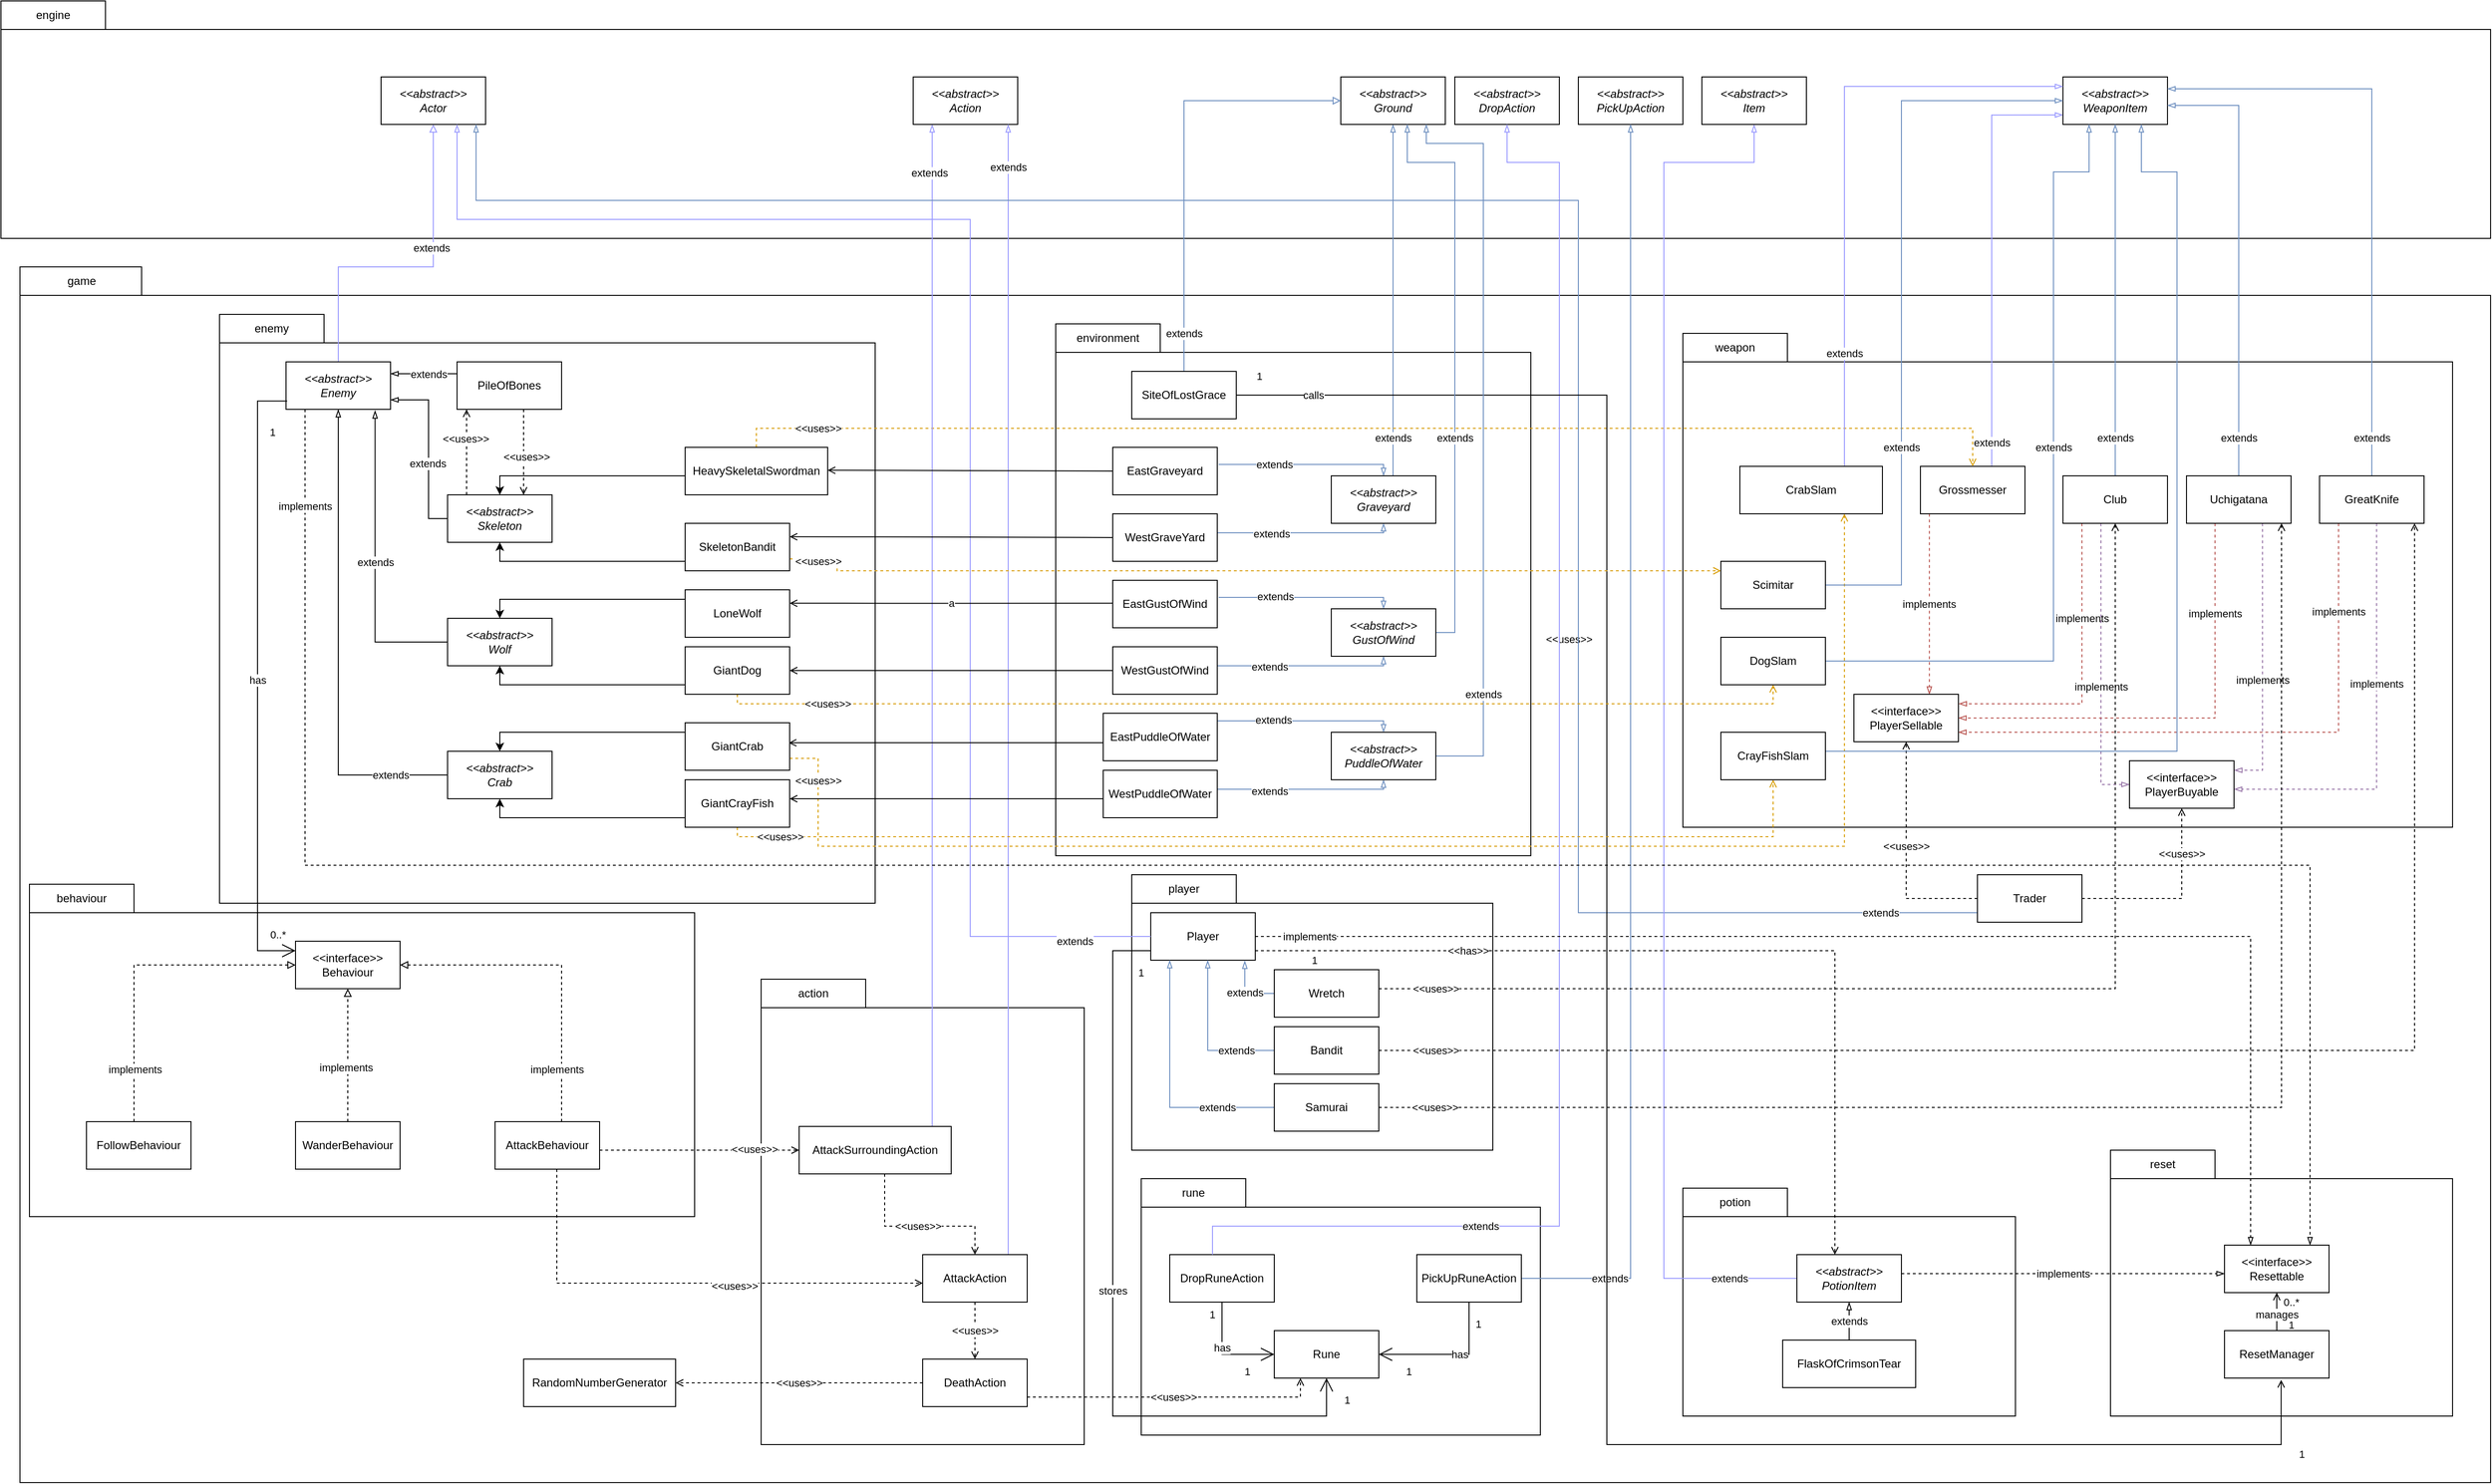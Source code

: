 <mxfile version="21.1.2" type="device">
  <diagram name="Req5 (F)" id="sdHDWoKL4QUvzczeVFo7">
    <mxGraphModel dx="3968" dy="820" grid="1" gridSize="10" guides="1" tooltips="1" connect="1" arrows="1" fold="1" page="1" pageScale="1" pageWidth="850" pageHeight="1100" math="0" shadow="0">
      <root>
        <mxCell id="aRIBTO18SKyN5HOq8iUi-0" />
        <mxCell id="aRIBTO18SKyN5HOq8iUi-1" value="Big Package" style="" parent="aRIBTO18SKyN5HOq8iUi-0" />
        <mxCell id="aRIBTO18SKyN5HOq8iUi-4" value="" style="shape=folder;fontStyle=1;spacingTop=10;tabWidth=110;tabHeight=30;tabPosition=left;html=1;whiteSpace=wrap;" parent="aRIBTO18SKyN5HOq8iUi-1" vertex="1">
          <mxGeometry x="-2320" y="100" width="2620" height="250" as="geometry" />
        </mxCell>
        <mxCell id="aRIBTO18SKyN5HOq8iUi-5" value="engine" style="text;html=1;strokeColor=none;fillColor=none;align=center;verticalAlign=middle;whiteSpace=wrap;rounded=0;" parent="aRIBTO18SKyN5HOq8iUi-1" vertex="1">
          <mxGeometry x="-2320" y="100" width="110" height="30" as="geometry" />
        </mxCell>
        <mxCell id="aRIBTO18SKyN5HOq8iUi-6" value="" style="shape=folder;fontStyle=1;spacingTop=10;tabWidth=110;tabHeight=30;tabPosition=left;html=1;whiteSpace=wrap;" parent="aRIBTO18SKyN5HOq8iUi-1" vertex="1">
          <mxGeometry x="-2300" y="380" width="2600" height="1280" as="geometry" />
        </mxCell>
        <mxCell id="aRIBTO18SKyN5HOq8iUi-7" value="game" style="text;html=1;strokeColor=none;fillColor=none;align=center;verticalAlign=middle;whiteSpace=wrap;rounded=0;" parent="aRIBTO18SKyN5HOq8iUi-1" vertex="1">
          <mxGeometry x="-2290" y="380" width="110" height="30" as="geometry" />
        </mxCell>
        <mxCell id="aRIBTO18SKyN5HOq8iUi-8" value="" style="shape=folder;fontStyle=1;spacingTop=10;tabWidth=110;tabHeight=30;tabPosition=left;html=1;whiteSpace=wrap;" parent="aRIBTO18SKyN5HOq8iUi-1" vertex="1">
          <mxGeometry x="-1130" y="1020" width="380" height="290" as="geometry" />
        </mxCell>
        <object label="main" id="aRIBTO18SKyN5HOq8iUi-9">
          <mxCell style="" parent="aRIBTO18SKyN5HOq8iUi-0" />
        </object>
        <mxCell id="aRIBTO18SKyN5HOq8iUi-10" value="" style="shape=folder;fontStyle=1;spacingTop=10;tabWidth=110;tabHeight=30;tabPosition=left;html=1;whiteSpace=wrap;" parent="aRIBTO18SKyN5HOq8iUi-9" vertex="1">
          <mxGeometry x="-2090" y="430" width="690" height="620" as="geometry" />
        </mxCell>
        <mxCell id="aRIBTO18SKyN5HOq8iUi-11" value="" style="shape=folder;fontStyle=1;spacingTop=10;tabWidth=110;tabHeight=30;tabPosition=left;html=1;whiteSpace=wrap;" parent="aRIBTO18SKyN5HOq8iUi-9" vertex="1">
          <mxGeometry x="-1210" y="440" width="500" height="560" as="geometry" />
        </mxCell>
        <mxCell id="aRIBTO18SKyN5HOq8iUi-12" value="" style="shape=folder;fontStyle=1;spacingTop=10;tabWidth=110;tabHeight=30;tabPosition=left;html=1;whiteSpace=wrap;" parent="aRIBTO18SKyN5HOq8iUi-9" vertex="1">
          <mxGeometry x="-550" y="450" width="810" height="520" as="geometry" />
        </mxCell>
        <mxCell id="aRIBTO18SKyN5HOq8iUi-13" value="environment" style="text;html=1;strokeColor=none;fillColor=none;align=center;verticalAlign=middle;whiteSpace=wrap;rounded=0;" parent="aRIBTO18SKyN5HOq8iUi-9" vertex="1">
          <mxGeometry x="-1210" y="440" width="110" height="30" as="geometry" />
        </mxCell>
        <mxCell id="aRIBTO18SKyN5HOq8iUi-14" value="weapon" style="text;html=1;strokeColor=none;fillColor=none;align=center;verticalAlign=middle;whiteSpace=wrap;rounded=0;" parent="aRIBTO18SKyN5HOq8iUi-9" vertex="1">
          <mxGeometry x="-550" y="450" width="110" height="30" as="geometry" />
        </mxCell>
        <mxCell id="aRIBTO18SKyN5HOq8iUi-15" value="" style="shape=folder;fontStyle=1;spacingTop=10;tabWidth=110;tabHeight=30;tabPosition=left;html=1;whiteSpace=wrap;" parent="aRIBTO18SKyN5HOq8iUi-9" vertex="1">
          <mxGeometry x="-1520" y="1130" width="340" height="490" as="geometry" />
        </mxCell>
        <mxCell id="aRIBTO18SKyN5HOq8iUi-16" style="edgeStyle=orthogonalEdgeStyle;rounded=0;orthogonalLoop=1;jettySize=auto;html=1;endArrow=blockThin;endFill=0;strokeColor=#9999FF;entryX=0;entryY=0.801;entryDx=0;entryDy=0;entryPerimeter=0;" parent="aRIBTO18SKyN5HOq8iUi-9" source="aRIBTO18SKyN5HOq8iUi-19" target="aRIBTO18SKyN5HOq8iUi-54" edge="1">
          <mxGeometry relative="1" as="geometry">
            <Array as="points">
              <mxPoint x="-225" y="220" />
            </Array>
          </mxGeometry>
        </mxCell>
        <mxCell id="aRIBTO18SKyN5HOq8iUi-17" value="extends" style="edgeLabel;html=1;align=center;verticalAlign=middle;resizable=0;points=[];" parent="aRIBTO18SKyN5HOq8iUi-16" connectable="0" vertex="1">
          <mxGeometry x="-0.056" relative="1" as="geometry">
            <mxPoint y="185" as="offset" />
          </mxGeometry>
        </mxCell>
        <mxCell id="aRIBTO18SKyN5HOq8iUi-18" value="implements" style="edgeStyle=orthogonalEdgeStyle;rounded=0;orthogonalLoop=1;jettySize=auto;html=1;fillColor=#f8cecc;strokeColor=#b85450;dashed=1;endArrow=blockThin;endFill=0;entryX=0.722;entryY=0.005;entryDx=0;entryDy=0;entryPerimeter=0;" parent="aRIBTO18SKyN5HOq8iUi-9" source="aRIBTO18SKyN5HOq8iUi-19" target="aRIBTO18SKyN5HOq8iUi-136" edge="1">
          <mxGeometry relative="1" as="geometry">
            <mxPoint x="-290" y="820" as="targetPoint" />
            <Array as="points">
              <mxPoint x="-290" y="830" />
            </Array>
          </mxGeometry>
        </mxCell>
        <mxCell id="aRIBTO18SKyN5HOq8iUi-19" value="Grossmesser" style="html=1;whiteSpace=wrap;" parent="aRIBTO18SKyN5HOq8iUi-9" vertex="1">
          <mxGeometry x="-300" y="590" width="110" height="50" as="geometry" />
        </mxCell>
        <mxCell id="yf-dbP-dlk1gDwx2xmkF-0" value="extends" style="edgeStyle=orthogonalEdgeStyle;rounded=0;orthogonalLoop=1;jettySize=auto;html=1;entryX=1.013;entryY=0.365;entryDx=0;entryDy=0;entryPerimeter=0;endArrow=none;endFill=0;startArrow=blockThin;startFill=0;fillColor=#dae8fc;strokeColor=#6c8ebf;" parent="aRIBTO18SKyN5HOq8iUi-9" source="aRIBTO18SKyN5HOq8iUi-21" target="n1T01-wfEbjgf2GV_BtA-0" edge="1">
          <mxGeometry x="0.367" relative="1" as="geometry">
            <Array as="points">
              <mxPoint x="-865" y="588" />
              <mxPoint x="-1039" y="588" />
            </Array>
            <mxPoint as="offset" />
          </mxGeometry>
        </mxCell>
        <mxCell id="yf-dbP-dlk1gDwx2xmkF-1" style="edgeStyle=orthogonalEdgeStyle;rounded=0;orthogonalLoop=1;jettySize=auto;html=1;endArrow=none;endFill=0;startArrow=blockThin;startFill=0;fillColor=#dae8fc;strokeColor=#6c8ebf;" parent="aRIBTO18SKyN5HOq8iUi-9" source="aRIBTO18SKyN5HOq8iUi-21" target="n1T01-wfEbjgf2GV_BtA-1" edge="1">
          <mxGeometry relative="1" as="geometry">
            <Array as="points">
              <mxPoint x="-865" y="660" />
            </Array>
          </mxGeometry>
        </mxCell>
        <mxCell id="yf-dbP-dlk1gDwx2xmkF-21" value="extends" style="edgeLabel;html=1;align=center;verticalAlign=middle;resizable=0;points=[];" parent="yf-dbP-dlk1gDwx2xmkF-1" connectable="0" vertex="1">
          <mxGeometry x="0.383" y="1" relative="1" as="geometry">
            <mxPoint as="offset" />
          </mxGeometry>
        </mxCell>
        <mxCell id="yf-dbP-dlk1gDwx2xmkF-20" value="extends" style="edgeStyle=orthogonalEdgeStyle;rounded=0;orthogonalLoop=1;jettySize=auto;html=1;endArrow=blockThin;endFill=0;fillColor=#dae8fc;strokeColor=#6c8ebf;" parent="aRIBTO18SKyN5HOq8iUi-9" source="aRIBTO18SKyN5HOq8iUi-21" target="aRIBTO18SKyN5HOq8iUi-52" edge="1">
          <mxGeometry x="-0.784" relative="1" as="geometry">
            <Array as="points">
              <mxPoint x="-855" y="510" />
              <mxPoint x="-855" y="510" />
            </Array>
            <mxPoint as="offset" />
          </mxGeometry>
        </mxCell>
        <mxCell id="aRIBTO18SKyN5HOq8iUi-21" value="&lt;i&gt;&amp;lt;&amp;lt;abstract&amp;gt;&amp;gt;&lt;br&gt;Graveyard&lt;/i&gt;" style="html=1;whiteSpace=wrap;" parent="aRIBTO18SKyN5HOq8iUi-9" vertex="1">
          <mxGeometry x="-920" y="600" width="110" height="50" as="geometry" />
        </mxCell>
        <mxCell id="5zwWkHw2qeAKiw666qqF-0" style="edgeStyle=orthogonalEdgeStyle;rounded=0;orthogonalLoop=1;jettySize=auto;html=1;entryX=0.5;entryY=0;entryDx=0;entryDy=0;" parent="aRIBTO18SKyN5HOq8iUi-9" source="aRIBTO18SKyN5HOq8iUi-35" target="ts18D0393A_yJl2U5sO5-0" edge="1">
          <mxGeometry relative="1" as="geometry">
            <Array as="points">
              <mxPoint x="-1795" y="600" />
            </Array>
          </mxGeometry>
        </mxCell>
        <mxCell id="bDLEm_RcaD5hgb86oqc_-4" style="edgeStyle=orthogonalEdgeStyle;rounded=0;orthogonalLoop=1;jettySize=auto;html=1;fillColor=#ffe6cc;strokeColor=#d79b00;endArrow=open;endFill=0;dashed=1;" parent="aRIBTO18SKyN5HOq8iUi-9" source="aRIBTO18SKyN5HOq8iUi-35" target="aRIBTO18SKyN5HOq8iUi-19" edge="1">
          <mxGeometry relative="1" as="geometry">
            <Array as="points">
              <mxPoint x="-1525" y="550" />
              <mxPoint x="-245" y="550" />
            </Array>
          </mxGeometry>
        </mxCell>
        <mxCell id="bDLEm_RcaD5hgb86oqc_-5" value="&amp;lt;&amp;lt;uses&amp;gt;&amp;gt;" style="edgeLabel;html=1;align=center;verticalAlign=middle;resizable=0;points=[];" parent="bDLEm_RcaD5hgb86oqc_-4" connectable="0" vertex="1">
          <mxGeometry x="-0.97" y="-2" relative="1" as="geometry">
            <mxPoint x="65" y="-2" as="offset" />
          </mxGeometry>
        </mxCell>
        <mxCell id="aRIBTO18SKyN5HOq8iUi-35" value="HeavySkeletalSwordman" style="html=1;whiteSpace=wrap;" parent="aRIBTO18SKyN5HOq8iUi-9" vertex="1">
          <mxGeometry x="-1600" y="570" width="150" height="50" as="geometry" />
        </mxCell>
        <mxCell id="aRIBTO18SKyN5HOq8iUi-38" value="&amp;lt;&amp;lt;uses&amp;gt;&amp;gt;" style="edgeStyle=orthogonalEdgeStyle;rounded=0;orthogonalLoop=1;jettySize=auto;html=1;dashed=1;endArrow=open;endFill=0;exitX=1;exitY=0.75;exitDx=0;exitDy=0;fillColor=#ffe6cc;strokeColor=#d79b00;" parent="aRIBTO18SKyN5HOq8iUi-9" source="7AFjCNtqcRWS9G_hpQUW-3" target="aRIBTO18SKyN5HOq8iUi-62" edge="1">
          <mxGeometry x="-0.932" relative="1" as="geometry">
            <Array as="points">
              <mxPoint x="-1460" y="897" />
              <mxPoint x="-1460" y="990" />
              <mxPoint x="-380" y="990" />
            </Array>
            <mxPoint x="-1574.971" y="950" as="sourcePoint" />
            <mxPoint as="offset" />
          </mxGeometry>
        </mxCell>
        <mxCell id="aRIBTO18SKyN5HOq8iUi-39" value="&amp;lt;&amp;lt;uses&amp;gt;&amp;gt;" style="edgeLabel;html=1;align=center;verticalAlign=middle;resizable=0;points=[];" parent="aRIBTO18SKyN5HOq8iUi-38" connectable="0" vertex="1">
          <mxGeometry x="0.836" y="4" relative="1" as="geometry">
            <mxPoint x="-286" y="4" as="offset" />
          </mxGeometry>
        </mxCell>
        <mxCell id="aRIBTO18SKyN5HOq8iUi-41" style="edgeStyle=orthogonalEdgeStyle;rounded=0;orthogonalLoop=1;jettySize=auto;html=1;entryX=0.5;entryY=1;entryDx=0;entryDy=0;endArrow=block;endFill=0;strokeColor=#9999FF;" parent="aRIBTO18SKyN5HOq8iUi-9" source="aRIBTO18SKyN5HOq8iUi-45" target="aRIBTO18SKyN5HOq8iUi-53" edge="1">
          <mxGeometry relative="1" as="geometry">
            <Array as="points">
              <mxPoint x="-1965" y="380" />
              <mxPoint x="-1865" y="380" />
            </Array>
          </mxGeometry>
        </mxCell>
        <mxCell id="aRIBTO18SKyN5HOq8iUi-42" value="extends" style="edgeLabel;html=1;align=center;verticalAlign=middle;resizable=0;points=[];" parent="aRIBTO18SKyN5HOq8iUi-41" connectable="0" vertex="1">
          <mxGeometry x="0.258" y="2" relative="1" as="geometry">
            <mxPoint as="offset" />
          </mxGeometry>
        </mxCell>
        <mxCell id="aRIBTO18SKyN5HOq8iUi-45" value="&lt;i&gt;&amp;lt;&amp;lt;abstract&amp;gt;&amp;gt;&lt;br&gt;Enemy&lt;/i&gt;" style="html=1;whiteSpace=wrap;" parent="aRIBTO18SKyN5HOq8iUi-9" vertex="1">
          <mxGeometry x="-2020" y="480" width="110" height="50" as="geometry" />
        </mxCell>
        <mxCell id="aRIBTO18SKyN5HOq8iUi-46" style="edgeStyle=orthogonalEdgeStyle;rounded=0;orthogonalLoop=1;jettySize=auto;html=1;strokeColor=none;dashed=1;" parent="aRIBTO18SKyN5HOq8iUi-9" source="aRIBTO18SKyN5HOq8iUi-79" target="aRIBTO18SKyN5HOq8iUi-73" edge="1">
          <mxGeometry relative="1" as="geometry" />
        </mxCell>
        <mxCell id="aRIBTO18SKyN5HOq8iUi-47" style="edgeStyle=orthogonalEdgeStyle;rounded=0;orthogonalLoop=1;jettySize=auto;html=1;strokeColor=#9999FF;endArrow=blockThin;endFill=0;" parent="aRIBTO18SKyN5HOq8iUi-9" source="aRIBTO18SKyN5HOq8iUi-50" target="aRIBTO18SKyN5HOq8iUi-51" edge="1">
          <mxGeometry relative="1" as="geometry">
            <Array as="points">
              <mxPoint x="-1340" y="850" />
              <mxPoint x="-1340" y="850" />
            </Array>
          </mxGeometry>
        </mxCell>
        <mxCell id="aRIBTO18SKyN5HOq8iUi-48" value="extends" style="edgeLabel;html=1;align=center;verticalAlign=middle;resizable=0;points=[];" parent="aRIBTO18SKyN5HOq8iUi-47" connectable="0" vertex="1">
          <mxGeometry x="0.903" y="3" relative="1" as="geometry">
            <mxPoint as="offset" />
          </mxGeometry>
        </mxCell>
        <mxCell id="aRIBTO18SKyN5HOq8iUi-49" value="&amp;lt;&amp;lt;uses&amp;gt;&amp;gt;" style="edgeStyle=orthogonalEdgeStyle;rounded=0;orthogonalLoop=1;jettySize=auto;html=1;entryX=0.5;entryY=0;entryDx=0;entryDy=0;dashed=1;endArrow=open;endFill=0;" parent="aRIBTO18SKyN5HOq8iUi-9" source="aRIBTO18SKyN5HOq8iUi-50" target="aRIBTO18SKyN5HOq8iUi-90" edge="1">
          <mxGeometry relative="1" as="geometry">
            <Array as="points">
              <mxPoint x="-1390" y="1390" />
              <mxPoint x="-1295" y="1390" />
            </Array>
          </mxGeometry>
        </mxCell>
        <mxCell id="aRIBTO18SKyN5HOq8iUi-50" value="AttackSurroundingAction" style="html=1;whiteSpace=wrap;" parent="aRIBTO18SKyN5HOq8iUi-9" vertex="1">
          <mxGeometry x="-1480" y="1285" width="160" height="50" as="geometry" />
        </mxCell>
        <mxCell id="aRIBTO18SKyN5HOq8iUi-51" value="&lt;i&gt;&amp;lt;&amp;lt;abstract&amp;gt;&amp;gt;&lt;br&gt;Action&lt;/i&gt;" style="html=1;whiteSpace=wrap;" parent="aRIBTO18SKyN5HOq8iUi-9" vertex="1">
          <mxGeometry x="-1360" y="180" width="110" height="50" as="geometry" />
        </mxCell>
        <mxCell id="aRIBTO18SKyN5HOq8iUi-52" value="&lt;i&gt;&amp;lt;&amp;lt;abstract&amp;gt;&amp;gt;&lt;br&gt;Ground&lt;/i&gt;" style="html=1;whiteSpace=wrap;" parent="aRIBTO18SKyN5HOq8iUi-9" vertex="1">
          <mxGeometry x="-910" y="180" width="110" height="50" as="geometry" />
        </mxCell>
        <mxCell id="aRIBTO18SKyN5HOq8iUi-53" value="&lt;i&gt;&amp;lt;&amp;lt;abstract&amp;gt;&amp;gt;&lt;br&gt;Actor&lt;/i&gt;" style="html=1;whiteSpace=wrap;" parent="aRIBTO18SKyN5HOq8iUi-9" vertex="1">
          <mxGeometry x="-1920" y="180" width="110" height="50" as="geometry" />
        </mxCell>
        <mxCell id="aRIBTO18SKyN5HOq8iUi-54" value="&lt;i&gt;&amp;lt;&amp;lt;abstract&amp;gt;&amp;gt;&lt;br&gt;WeaponItem&lt;/i&gt;" style="html=1;whiteSpace=wrap;" parent="aRIBTO18SKyN5HOq8iUi-9" vertex="1">
          <mxGeometry x="-150" y="180" width="110" height="50" as="geometry" />
        </mxCell>
        <mxCell id="aRIBTO18SKyN5HOq8iUi-55" value="action" style="text;html=1;strokeColor=none;fillColor=none;align=center;verticalAlign=middle;whiteSpace=wrap;rounded=0;" parent="aRIBTO18SKyN5HOq8iUi-9" vertex="1">
          <mxGeometry x="-1520" y="1130" width="110" height="30" as="geometry" />
        </mxCell>
        <mxCell id="aRIBTO18SKyN5HOq8iUi-56" value="enemy" style="text;html=1;strokeColor=none;fillColor=none;align=center;verticalAlign=middle;whiteSpace=wrap;rounded=0;" parent="aRIBTO18SKyN5HOq8iUi-9" vertex="1">
          <mxGeometry x="-2090" y="430" width="110" height="30" as="geometry" />
        </mxCell>
        <mxCell id="MY2vAiboOhxZuo-eo-g--11" value="&amp;lt;&amp;lt;uses&amp;gt;&amp;gt;" style="edgeStyle=orthogonalEdgeStyle;rounded=0;orthogonalLoop=1;jettySize=auto;html=1;dashed=1;endArrow=open;endFill=0;" parent="aRIBTO18SKyN5HOq8iUi-9" source="aRIBTO18SKyN5HOq8iUi-59" edge="1">
          <mxGeometry x="0.116" y="3" relative="1" as="geometry">
            <mxPoint x="-1770" y="620" as="targetPoint" />
            <Array as="points">
              <mxPoint x="-1770" y="620" />
            </Array>
            <mxPoint as="offset" />
          </mxGeometry>
        </mxCell>
        <mxCell id="MY2vAiboOhxZuo-eo-g--18" value="extends" style="edgeStyle=orthogonalEdgeStyle;rounded=0;orthogonalLoop=1;jettySize=auto;html=1;entryX=1;entryY=0.25;entryDx=0;entryDy=0;endArrow=blockThin;endFill=0;" parent="aRIBTO18SKyN5HOq8iUi-9" source="aRIBTO18SKyN5HOq8iUi-59" target="aRIBTO18SKyN5HOq8iUi-45" edge="1">
          <mxGeometry x="-0.143" relative="1" as="geometry">
            <Array as="points">
              <mxPoint x="-1880" y="493" />
            </Array>
            <mxPoint as="offset" />
          </mxGeometry>
        </mxCell>
        <mxCell id="aRIBTO18SKyN5HOq8iUi-59" value="PileOfBones" style="html=1;whiteSpace=wrap;" parent="aRIBTO18SKyN5HOq8iUi-9" vertex="1">
          <mxGeometry x="-1840" y="480" width="110" height="50" as="geometry" />
        </mxCell>
        <mxCell id="aRIBTO18SKyN5HOq8iUi-60" style="edgeStyle=orthogonalEdgeStyle;rounded=0;orthogonalLoop=1;jettySize=auto;html=1;strokeColor=#9999FF;endArrow=blockThin;endFill=0;" parent="aRIBTO18SKyN5HOq8iUi-9" source="aRIBTO18SKyN5HOq8iUi-62" target="aRIBTO18SKyN5HOq8iUi-54" edge="1">
          <mxGeometry relative="1" as="geometry">
            <Array as="points">
              <mxPoint x="-380" y="190" />
            </Array>
            <mxPoint x="-533" y="220" as="targetPoint" />
          </mxGeometry>
        </mxCell>
        <mxCell id="aRIBTO18SKyN5HOq8iUi-61" value="extends" style="edgeLabel;html=1;align=center;verticalAlign=middle;resizable=0;points=[];" parent="aRIBTO18SKyN5HOq8iUi-60" connectable="0" vertex="1">
          <mxGeometry x="0.135" y="2" relative="1" as="geometry">
            <mxPoint x="2" y="238" as="offset" />
          </mxGeometry>
        </mxCell>
        <mxCell id="aRIBTO18SKyN5HOq8iUi-62" value="CrabSlam" style="html=1;whiteSpace=wrap;" parent="aRIBTO18SKyN5HOq8iUi-9" vertex="1">
          <mxGeometry x="-490" y="590" width="150" height="50" as="geometry" />
        </mxCell>
        <mxCell id="aRIBTO18SKyN5HOq8iUi-72" value="" style="shape=folder;fontStyle=1;spacingTop=10;tabWidth=110;tabHeight=30;tabPosition=left;html=1;whiteSpace=wrap;" parent="aRIBTO18SKyN5HOq8iUi-9" vertex="1">
          <mxGeometry x="-2290" y="1030" width="700" height="350" as="geometry" />
        </mxCell>
        <mxCell id="aRIBTO18SKyN5HOq8iUi-73" value="&amp;lt;&amp;lt;interface&amp;gt;&amp;gt;&lt;br&gt;Behaviour" style="html=1;whiteSpace=wrap;" parent="aRIBTO18SKyN5HOq8iUi-9" vertex="1">
          <mxGeometry x="-2010" y="1090" width="110" height="50" as="geometry" />
        </mxCell>
        <mxCell id="aRIBTO18SKyN5HOq8iUi-74" style="edgeStyle=orthogonalEdgeStyle;rounded=0;orthogonalLoop=1;jettySize=auto;html=1;dashed=1;endArrow=block;endFill=0;" parent="aRIBTO18SKyN5HOq8iUi-9" source="aRIBTO18SKyN5HOq8iUi-76" target="aRIBTO18SKyN5HOq8iUi-73" edge="1">
          <mxGeometry relative="1" as="geometry" />
        </mxCell>
        <mxCell id="aRIBTO18SKyN5HOq8iUi-75" value="implements" style="edgeLabel;html=1;align=center;verticalAlign=middle;resizable=0;points=[];" parent="aRIBTO18SKyN5HOq8iUi-74" connectable="0" vertex="1">
          <mxGeometry x="-0.186" y="2" relative="1" as="geometry">
            <mxPoint as="offset" />
          </mxGeometry>
        </mxCell>
        <mxCell id="aRIBTO18SKyN5HOq8iUi-76" value="WanderBehaviour" style="html=1;whiteSpace=wrap;" parent="aRIBTO18SKyN5HOq8iUi-9" vertex="1">
          <mxGeometry x="-2010" y="1280" width="110" height="50" as="geometry" />
        </mxCell>
        <mxCell id="aRIBTO18SKyN5HOq8iUi-77" style="edgeStyle=orthogonalEdgeStyle;rounded=0;orthogonalLoop=1;jettySize=auto;html=1;entryX=0;entryY=0.5;entryDx=0;entryDy=0;dashed=1;endArrow=block;endFill=0;" parent="aRIBTO18SKyN5HOq8iUi-9" source="aRIBTO18SKyN5HOq8iUi-79" target="aRIBTO18SKyN5HOq8iUi-73" edge="1">
          <mxGeometry relative="1" as="geometry">
            <Array as="points">
              <mxPoint x="-2180" y="1115" />
            </Array>
          </mxGeometry>
        </mxCell>
        <mxCell id="aRIBTO18SKyN5HOq8iUi-78" value="implements" style="edgeLabel;html=1;align=center;verticalAlign=middle;resizable=0;points=[];" parent="aRIBTO18SKyN5HOq8iUi-77" connectable="0" vertex="1">
          <mxGeometry x="-0.654" y="-1" relative="1" as="geometry">
            <mxPoint y="3" as="offset" />
          </mxGeometry>
        </mxCell>
        <mxCell id="aRIBTO18SKyN5HOq8iUi-79" value="FollowBehaviour" style="html=1;whiteSpace=wrap;" parent="aRIBTO18SKyN5HOq8iUi-9" vertex="1">
          <mxGeometry x="-2230" y="1280" width="110" height="50" as="geometry" />
        </mxCell>
        <mxCell id="aRIBTO18SKyN5HOq8iUi-80" style="edgeStyle=orthogonalEdgeStyle;rounded=0;orthogonalLoop=1;jettySize=auto;html=1;entryX=1;entryY=0.5;entryDx=0;entryDy=0;dashed=1;endArrow=block;endFill=0;" parent="aRIBTO18SKyN5HOq8iUi-9" source="aRIBTO18SKyN5HOq8iUi-86" target="aRIBTO18SKyN5HOq8iUi-73" edge="1">
          <mxGeometry relative="1" as="geometry">
            <Array as="points">
              <mxPoint x="-1730" y="1115" />
            </Array>
          </mxGeometry>
        </mxCell>
        <mxCell id="aRIBTO18SKyN5HOq8iUi-81" value="implements" style="edgeLabel;html=1;align=center;verticalAlign=middle;resizable=0;points=[];" parent="aRIBTO18SKyN5HOq8iUi-80" connectable="0" vertex="1">
          <mxGeometry x="-0.713" y="2" relative="1" as="geometry">
            <mxPoint x="-3" y="-7" as="offset" />
          </mxGeometry>
        </mxCell>
        <mxCell id="aRIBTO18SKyN5HOq8iUi-82" style="edgeStyle=orthogonalEdgeStyle;rounded=0;orthogonalLoop=1;jettySize=auto;html=1;dashed=1;endArrow=open;endFill=0;" parent="aRIBTO18SKyN5HOq8iUi-9" source="aRIBTO18SKyN5HOq8iUi-86" target="aRIBTO18SKyN5HOq8iUi-90" edge="1">
          <mxGeometry relative="1" as="geometry">
            <Array as="points">
              <mxPoint x="-1735" y="1450" />
            </Array>
          </mxGeometry>
        </mxCell>
        <mxCell id="aRIBTO18SKyN5HOq8iUi-83" value="&amp;lt;&amp;lt;uses&amp;gt;&amp;gt;" style="edgeLabel;html=1;align=center;verticalAlign=middle;resizable=0;points=[];" parent="aRIBTO18SKyN5HOq8iUi-82" connectable="0" vertex="1">
          <mxGeometry x="0.213" y="-3" relative="1" as="geometry">
            <mxPoint as="offset" />
          </mxGeometry>
        </mxCell>
        <mxCell id="aRIBTO18SKyN5HOq8iUi-84" style="edgeStyle=orthogonalEdgeStyle;rounded=0;orthogonalLoop=1;jettySize=auto;html=1;dashed=1;endArrow=open;endFill=0;entryX=0;entryY=0.5;entryDx=0;entryDy=0;" parent="aRIBTO18SKyN5HOq8iUi-9" source="aRIBTO18SKyN5HOq8iUi-86" target="aRIBTO18SKyN5HOq8iUi-50" edge="1">
          <mxGeometry relative="1" as="geometry">
            <mxPoint x="-1470" y="1210" as="targetPoint" />
            <Array as="points">
              <mxPoint x="-1480" y="1310" />
            </Array>
          </mxGeometry>
        </mxCell>
        <mxCell id="aRIBTO18SKyN5HOq8iUi-85" value="&amp;lt;&amp;lt;uses&amp;gt;&amp;gt;" style="edgeLabel;html=1;align=center;verticalAlign=middle;resizable=0;points=[];" parent="aRIBTO18SKyN5HOq8iUi-84" connectable="0" vertex="1">
          <mxGeometry x="0.549" y="1" relative="1" as="geometry">
            <mxPoint as="offset" />
          </mxGeometry>
        </mxCell>
        <mxCell id="aRIBTO18SKyN5HOq8iUi-86" value="AttackBehaviour" style="html=1;whiteSpace=wrap;" parent="aRIBTO18SKyN5HOq8iUi-9" vertex="1">
          <mxGeometry x="-1800" y="1280" width="110" height="50" as="geometry" />
        </mxCell>
        <mxCell id="aRIBTO18SKyN5HOq8iUi-87" value="behaviour" style="text;html=1;strokeColor=none;fillColor=none;align=center;verticalAlign=middle;whiteSpace=wrap;rounded=0;" parent="aRIBTO18SKyN5HOq8iUi-9" vertex="1">
          <mxGeometry x="-2290" y="1030" width="110" height="30" as="geometry" />
        </mxCell>
        <mxCell id="aRIBTO18SKyN5HOq8iUi-88" style="edgeStyle=orthogonalEdgeStyle;rounded=0;orthogonalLoop=1;jettySize=auto;html=1;endArrow=blockThin;endFill=0;strokeColor=#9999FF;" parent="aRIBTO18SKyN5HOq8iUi-9" source="aRIBTO18SKyN5HOq8iUi-90" target="aRIBTO18SKyN5HOq8iUi-51" edge="1">
          <mxGeometry relative="1" as="geometry">
            <mxPoint x="-2180" y="300" as="targetPoint" />
            <Array as="points">
              <mxPoint x="-1260" y="760" />
              <mxPoint x="-1260" y="760" />
            </Array>
          </mxGeometry>
        </mxCell>
        <mxCell id="aRIBTO18SKyN5HOq8iUi-89" value="extends" style="edgeLabel;html=1;align=center;verticalAlign=middle;resizable=0;points=[];" parent="aRIBTO18SKyN5HOq8iUi-88" connectable="0" vertex="1">
          <mxGeometry x="0.924" relative="1" as="geometry">
            <mxPoint as="offset" />
          </mxGeometry>
        </mxCell>
        <mxCell id="R7-y-K-h95uUefYoXNgf-12" value="&amp;lt;&amp;lt;uses&amp;gt;&amp;gt;" style="edgeStyle=orthogonalEdgeStyle;rounded=0;orthogonalLoop=1;jettySize=auto;html=1;entryX=0.5;entryY=0;entryDx=0;entryDy=0;dashed=1;endArrow=open;endFill=0;" parent="aRIBTO18SKyN5HOq8iUi-9" source="aRIBTO18SKyN5HOq8iUi-90" target="R7-y-K-h95uUefYoXNgf-8" edge="1">
          <mxGeometry relative="1" as="geometry" />
        </mxCell>
        <mxCell id="aRIBTO18SKyN5HOq8iUi-90" value="AttackAction" style="html=1;whiteSpace=wrap;" parent="aRIBTO18SKyN5HOq8iUi-9" vertex="1">
          <mxGeometry x="-1350" y="1420" width="110" height="50" as="geometry" />
        </mxCell>
        <mxCell id="aRIBTO18SKyN5HOq8iUi-91" value="has" style="endArrow=open;html=1;endSize=12;startArrow=none;startSize=14;startFill=0;edgeStyle=orthogonalEdgeStyle;rounded=0;exitX=0.011;exitY=0.825;exitDx=0;exitDy=0;exitPerimeter=0;" parent="aRIBTO18SKyN5HOq8iUi-9" source="aRIBTO18SKyN5HOq8iUi-45" target="aRIBTO18SKyN5HOq8iUi-73" edge="1">
          <mxGeometry relative="1" as="geometry">
            <mxPoint x="-1915" y="515" as="sourcePoint" />
            <mxPoint x="-2050" y="1290" as="targetPoint" />
            <Array as="points">
              <mxPoint x="-2050" y="521" />
              <mxPoint x="-2050" y="1100" />
            </Array>
          </mxGeometry>
        </mxCell>
        <mxCell id="aRIBTO18SKyN5HOq8iUi-92" value="1" style="edgeLabel;resizable=0;html=1;align=left;verticalAlign=top;" parent="aRIBTO18SKyN5HOq8iUi-91" connectable="0" vertex="1">
          <mxGeometry x="-1" relative="1" as="geometry">
            <mxPoint x="-20" y="20" as="offset" />
          </mxGeometry>
        </mxCell>
        <mxCell id="aRIBTO18SKyN5HOq8iUi-93" value="0..*" style="edgeLabel;resizable=0;html=1;align=right;verticalAlign=top;" parent="aRIBTO18SKyN5HOq8iUi-91" connectable="0" vertex="1">
          <mxGeometry x="1" relative="1" as="geometry">
            <mxPoint x="-10" y="-30" as="offset" />
          </mxGeometry>
        </mxCell>
        <mxCell id="aRIBTO18SKyN5HOq8iUi-94" style="edgeStyle=orthogonalEdgeStyle;rounded=0;orthogonalLoop=1;jettySize=auto;html=1;exitX=0.5;exitY=1;exitDx=0;exitDy=0;" parent="aRIBTO18SKyN5HOq8iUi-9" source="aRIBTO18SKyN5HOq8iUi-51" target="aRIBTO18SKyN5HOq8iUi-51" edge="1">
          <mxGeometry relative="1" as="geometry" />
        </mxCell>
        <mxCell id="aRIBTO18SKyN5HOq8iUi-95" value="&lt;i&gt;&amp;lt;&amp;lt;abstract&amp;gt;&amp;gt;&lt;br&gt;PickUpAction&lt;/i&gt;" style="html=1;whiteSpace=wrap;" parent="aRIBTO18SKyN5HOq8iUi-9" vertex="1">
          <mxGeometry x="-660" y="180" width="110" height="50" as="geometry" />
        </mxCell>
        <mxCell id="aRIBTO18SKyN5HOq8iUi-96" value="&lt;i&gt;&amp;lt;&amp;lt;abstract&amp;gt;&amp;gt;&lt;br&gt;DropAction&lt;/i&gt;" style="html=1;whiteSpace=wrap;" parent="aRIBTO18SKyN5HOq8iUi-9" vertex="1">
          <mxGeometry x="-790" y="180" width="110" height="50" as="geometry" />
        </mxCell>
        <mxCell id="aRIBTO18SKyN5HOq8iUi-97" value="" style="shape=folder;fontStyle=1;spacingTop=10;tabWidth=110;tabHeight=30;tabPosition=left;html=1;whiteSpace=wrap;" parent="aRIBTO18SKyN5HOq8iUi-9" vertex="1">
          <mxGeometry x="-1120" y="1340" width="420" height="270" as="geometry" />
        </mxCell>
        <mxCell id="aRIBTO18SKyN5HOq8iUi-98" value="rune" style="text;html=1;strokeColor=none;fillColor=none;align=center;verticalAlign=middle;whiteSpace=wrap;rounded=0;" parent="aRIBTO18SKyN5HOq8iUi-9" vertex="1">
          <mxGeometry x="-1120" y="1340" width="110" height="30" as="geometry" />
        </mxCell>
        <mxCell id="aRIBTO18SKyN5HOq8iUi-99" value="Player" style="html=1;whiteSpace=wrap;" parent="aRIBTO18SKyN5HOq8iUi-9" vertex="1">
          <mxGeometry x="-1110" y="1060" width="110" height="50" as="geometry" />
        </mxCell>
        <mxCell id="aRIBTO18SKyN5HOq8iUi-100" value="Rune" style="html=1;whiteSpace=wrap;" parent="aRIBTO18SKyN5HOq8iUi-9" vertex="1">
          <mxGeometry x="-980" y="1500" width="110" height="50" as="geometry" />
        </mxCell>
        <mxCell id="aRIBTO18SKyN5HOq8iUi-101" value="DropRuneAction" style="html=1;whiteSpace=wrap;" parent="aRIBTO18SKyN5HOq8iUi-9" vertex="1">
          <mxGeometry x="-1090" y="1420" width="110" height="50" as="geometry" />
        </mxCell>
        <mxCell id="aRIBTO18SKyN5HOq8iUi-102" value="extends" style="edgeStyle=orthogonalEdgeStyle;rounded=0;orthogonalLoop=1;jettySize=auto;html=1;fillColor=#dae8fc;strokeColor=#6c8ebf;endArrow=blockThin;endFill=0;" parent="aRIBTO18SKyN5HOq8iUi-9" source="aRIBTO18SKyN5HOq8iUi-103" target="aRIBTO18SKyN5HOq8iUi-95" edge="1">
          <mxGeometry x="-0.861" relative="1" as="geometry">
            <mxPoint as="offset" />
          </mxGeometry>
        </mxCell>
        <mxCell id="aRIBTO18SKyN5HOq8iUi-103" value="PickUpRuneAction" style="html=1;whiteSpace=wrap;" parent="aRIBTO18SKyN5HOq8iUi-9" vertex="1">
          <mxGeometry x="-830" y="1420" width="110" height="50" as="geometry" />
        </mxCell>
        <mxCell id="aRIBTO18SKyN5HOq8iUi-104" value="stores" style="endArrow=open;html=1;endSize=12;startArrow=none;startSize=14;startFill=0;edgeStyle=orthogonalEdgeStyle;rounded=0;entryX=0.5;entryY=1;entryDx=0;entryDy=0;" parent="aRIBTO18SKyN5HOq8iUi-9" source="aRIBTO18SKyN5HOq8iUi-99" target="aRIBTO18SKyN5HOq8iUi-100" edge="1">
          <mxGeometry relative="1" as="geometry">
            <mxPoint x="-910.5" y="1070" as="sourcePoint" />
            <mxPoint x="-910" y="1320" as="targetPoint" />
            <Array as="points">
              <mxPoint x="-1150" y="1100" />
              <mxPoint x="-1150" y="1590" />
              <mxPoint x="-925" y="1590" />
            </Array>
          </mxGeometry>
        </mxCell>
        <mxCell id="aRIBTO18SKyN5HOq8iUi-105" value="1" style="edgeLabel;resizable=0;html=1;align=left;verticalAlign=top;" parent="aRIBTO18SKyN5HOq8iUi-104" connectable="0" vertex="1">
          <mxGeometry x="-1" relative="1" as="geometry">
            <mxPoint x="-15" y="10" as="offset" />
          </mxGeometry>
        </mxCell>
        <mxCell id="aRIBTO18SKyN5HOq8iUi-106" value="1" style="edgeLabel;resizable=0;html=1;align=right;verticalAlign=top;" parent="aRIBTO18SKyN5HOq8iUi-104" connectable="0" vertex="1">
          <mxGeometry x="1" relative="1" as="geometry">
            <mxPoint x="25" y="10" as="offset" />
          </mxGeometry>
        </mxCell>
        <mxCell id="aRIBTO18SKyN5HOq8iUi-107" value="has" style="endArrow=open;html=1;endSize=12;startArrow=none;startSize=14;startFill=0;edgeStyle=orthogonalEdgeStyle;rounded=0;exitX=0.5;exitY=1;exitDx=0;exitDy=0;entryX=0;entryY=0.5;entryDx=0;entryDy=0;" parent="aRIBTO18SKyN5HOq8iUi-9" source="aRIBTO18SKyN5HOq8iUi-101" target="aRIBTO18SKyN5HOq8iUi-100" edge="1">
          <mxGeometry x="-0.135" relative="1" as="geometry">
            <mxPoint x="-1045.5" y="1290" as="sourcePoint" />
            <mxPoint x="-1045.5" y="1680" as="targetPoint" />
            <mxPoint as="offset" />
          </mxGeometry>
        </mxCell>
        <mxCell id="aRIBTO18SKyN5HOq8iUi-108" value="1" style="edgeLabel;resizable=0;html=1;align=left;verticalAlign=top;" parent="aRIBTO18SKyN5HOq8iUi-107" connectable="0" vertex="1">
          <mxGeometry x="-1" relative="1" as="geometry">
            <mxPoint x="-15" as="offset" />
          </mxGeometry>
        </mxCell>
        <mxCell id="aRIBTO18SKyN5HOq8iUi-109" value="1" style="edgeLabel;resizable=0;html=1;align=right;verticalAlign=top;" parent="aRIBTO18SKyN5HOq8iUi-107" connectable="0" vertex="1">
          <mxGeometry x="1" relative="1" as="geometry">
            <mxPoint x="-25" y="5" as="offset" />
          </mxGeometry>
        </mxCell>
        <mxCell id="aRIBTO18SKyN5HOq8iUi-110" value="has" style="endArrow=open;html=1;endSize=12;startArrow=none;startSize=14;startFill=0;edgeStyle=orthogonalEdgeStyle;rounded=0;entryX=1;entryY=0.5;entryDx=0;entryDy=0;exitX=0.5;exitY=1;exitDx=0;exitDy=0;" parent="aRIBTO18SKyN5HOq8iUi-9" source="aRIBTO18SKyN5HOq8iUi-103" target="aRIBTO18SKyN5HOq8iUi-100" edge="1">
          <mxGeometry x="-0.135" relative="1" as="geometry">
            <mxPoint x="-810" y="1300" as="sourcePoint" />
            <mxPoint x="-730" y="1405" as="targetPoint" />
            <mxPoint as="offset" />
            <Array as="points">
              <mxPoint x="-775" y="1525" />
            </Array>
          </mxGeometry>
        </mxCell>
        <mxCell id="aRIBTO18SKyN5HOq8iUi-111" value="1" style="edgeLabel;resizable=0;html=1;align=left;verticalAlign=top;" parent="aRIBTO18SKyN5HOq8iUi-110" connectable="0" vertex="1">
          <mxGeometry x="-1" relative="1" as="geometry">
            <mxPoint x="5" y="10" as="offset" />
          </mxGeometry>
        </mxCell>
        <mxCell id="aRIBTO18SKyN5HOq8iUi-112" value="1" style="edgeLabel;resizable=0;html=1;align=right;verticalAlign=top;" parent="aRIBTO18SKyN5HOq8iUi-110" connectable="0" vertex="1">
          <mxGeometry x="1" relative="1" as="geometry">
            <mxPoint x="35" y="5" as="offset" />
          </mxGeometry>
        </mxCell>
        <mxCell id="aRIBTO18SKyN5HOq8iUi-113" style="edgeStyle=orthogonalEdgeStyle;rounded=0;orthogonalLoop=1;jettySize=auto;html=1;endArrow=blockThin;endFill=0;strokeColor=#9999FF;" parent="aRIBTO18SKyN5HOq8iUi-9" source="aRIBTO18SKyN5HOq8iUi-99" target="aRIBTO18SKyN5HOq8iUi-53" edge="1">
          <mxGeometry relative="1" as="geometry">
            <mxPoint x="-1440" y="300" as="targetPoint" />
            <Array as="points">
              <mxPoint x="-1300" y="1085" />
              <mxPoint x="-1300" y="330" />
              <mxPoint x="-1840" y="330" />
            </Array>
            <mxPoint x="-1440" y="1260" as="sourcePoint" />
          </mxGeometry>
        </mxCell>
        <mxCell id="aRIBTO18SKyN5HOq8iUi-114" value="extends" style="edgeLabel;html=1;align=center;verticalAlign=middle;resizable=0;points=[];" parent="aRIBTO18SKyN5HOq8iUi-113" connectable="0" vertex="1">
          <mxGeometry x="0.924" relative="1" as="geometry">
            <mxPoint x="650" y="800" as="offset" />
          </mxGeometry>
        </mxCell>
        <mxCell id="aRIBTO18SKyN5HOq8iUi-115" style="edgeStyle=orthogonalEdgeStyle;rounded=0;orthogonalLoop=1;jettySize=auto;html=1;endArrow=blockThin;endFill=0;strokeColor=#9999FF;entryX=0.5;entryY=1;entryDx=0;entryDy=0;" parent="aRIBTO18SKyN5HOq8iUi-9" source="aRIBTO18SKyN5HOq8iUi-101" target="aRIBTO18SKyN5HOq8iUi-96" edge="1">
          <mxGeometry relative="1" as="geometry">
            <mxPoint x="-1800" y="305" as="targetPoint" />
            <Array as="points">
              <mxPoint x="-1045" y="1390" />
              <mxPoint x="-680" y="1390" />
              <mxPoint x="-680" y="270" />
              <mxPoint x="-735" y="270" />
            </Array>
            <mxPoint x="-955" y="1015" as="sourcePoint" />
          </mxGeometry>
        </mxCell>
        <mxCell id="aRIBTO18SKyN5HOq8iUi-116" value="extends" style="edgeLabel;html=1;align=center;verticalAlign=middle;resizable=0;points=[];" parent="aRIBTO18SKyN5HOq8iUi-115" vertex="1" connectable="0">
          <mxGeometry x="-0.547" y="-3" relative="1" as="geometry">
            <mxPoint x="-53" y="-3" as="offset" />
          </mxGeometry>
        </mxCell>
        <mxCell id="aRIBTO18SKyN5HOq8iUi-117" value="extends" style="edgeStyle=orthogonalEdgeStyle;rounded=0;orthogonalLoop=1;jettySize=auto;html=1;endArrow=blockThin;endFill=0;fillColor=#dae8fc;strokeColor=#6c8ebf;" parent="aRIBTO18SKyN5HOq8iUi-9" source="aRIBTO18SKyN5HOq8iUi-120" target="aRIBTO18SKyN5HOq8iUi-53" edge="1">
          <mxGeometry x="-0.915" relative="1" as="geometry">
            <mxPoint x="-1830" y="220" as="targetPoint" />
            <Array as="points">
              <mxPoint x="-660" y="1060" />
              <mxPoint x="-660" y="310" />
              <mxPoint x="-1820" y="310" />
            </Array>
            <mxPoint as="offset" />
          </mxGeometry>
        </mxCell>
        <mxCell id="aRIBTO18SKyN5HOq8iUi-118" value="&amp;lt;&amp;lt;uses&amp;gt;&amp;gt;" style="edgeStyle=orthogonalEdgeStyle;rounded=0;orthogonalLoop=1;jettySize=auto;html=1;dashed=1;endArrow=open;endFill=0;" parent="aRIBTO18SKyN5HOq8iUi-9" source="aRIBTO18SKyN5HOq8iUi-120" target="aRIBTO18SKyN5HOq8iUi-135" edge="1">
          <mxGeometry x="0.524" relative="1" as="geometry">
            <Array as="points">
              <mxPoint x="-25" y="1045" />
            </Array>
            <mxPoint as="offset" />
          </mxGeometry>
        </mxCell>
        <mxCell id="aRIBTO18SKyN5HOq8iUi-119" value="&amp;lt;&amp;lt;uses&amp;gt;&amp;gt;" style="edgeStyle=orthogonalEdgeStyle;rounded=0;orthogonalLoop=1;jettySize=auto;html=1;entryX=0.5;entryY=1;entryDx=0;entryDy=0;dashed=1;endArrow=open;endFill=0;" parent="aRIBTO18SKyN5HOq8iUi-9" source="aRIBTO18SKyN5HOq8iUi-120" target="aRIBTO18SKyN5HOq8iUi-136" edge="1">
          <mxGeometry x="0.083" relative="1" as="geometry">
            <Array as="points">
              <mxPoint x="-315" y="1045" />
            </Array>
            <mxPoint as="offset" />
          </mxGeometry>
        </mxCell>
        <mxCell id="aRIBTO18SKyN5HOq8iUi-120" value="Trader" style="html=1;whiteSpace=wrap;" parent="aRIBTO18SKyN5HOq8iUi-9" vertex="1">
          <mxGeometry x="-240" y="1020" width="110" height="50" as="geometry" />
        </mxCell>
        <mxCell id="aRIBTO18SKyN5HOq8iUi-121" value="Grossmesser" style="html=1;whiteSpace=wrap;" parent="aRIBTO18SKyN5HOq8iUi-9" vertex="1">
          <mxGeometry x="-20" y="600" width="110" height="50" as="geometry" />
        </mxCell>
        <mxCell id="aRIBTO18SKyN5HOq8iUi-122" style="edgeStyle=orthogonalEdgeStyle;rounded=0;orthogonalLoop=1;jettySize=auto;html=1;entryX=0.5;entryY=1;entryDx=0;entryDy=0;fillColor=#dae8fc;strokeColor=#6c8ebf;endArrow=blockThin;endFill=0;" parent="aRIBTO18SKyN5HOq8iUi-9" source="aRIBTO18SKyN5HOq8iUi-126" target="aRIBTO18SKyN5HOq8iUi-54" edge="1">
          <mxGeometry relative="1" as="geometry" />
        </mxCell>
        <mxCell id="aRIBTO18SKyN5HOq8iUi-123" value="extends" style="edgeLabel;html=1;align=center;verticalAlign=middle;resizable=0;points=[];" parent="aRIBTO18SKyN5HOq8iUi-122" vertex="1" connectable="0">
          <mxGeometry x="-0.589" y="2" relative="1" as="geometry">
            <mxPoint x="2" y="36" as="offset" />
          </mxGeometry>
        </mxCell>
        <mxCell id="aRIBTO18SKyN5HOq8iUi-124" value="implements" style="edgeStyle=orthogonalEdgeStyle;rounded=0;orthogonalLoop=1;jettySize=auto;html=1;entryX=1.004;entryY=0.218;entryDx=0;entryDy=0;entryPerimeter=0;fillColor=#f8cecc;strokeColor=#b85450;dashed=1;endArrow=blockThin;endFill=0;" parent="aRIBTO18SKyN5HOq8iUi-9" source="aRIBTO18SKyN5HOq8iUi-126" target="aRIBTO18SKyN5HOq8iUi-136" edge="1">
          <mxGeometry x="-0.376" relative="1" as="geometry">
            <Array as="points">
              <mxPoint x="-130" y="840" />
              <mxPoint x="-260" y="840" />
            </Array>
            <mxPoint as="offset" />
          </mxGeometry>
        </mxCell>
        <mxCell id="aRIBTO18SKyN5HOq8iUi-125" value="implements" style="edgeStyle=orthogonalEdgeStyle;rounded=0;orthogonalLoop=1;jettySize=auto;html=1;entryX=0;entryY=0.5;entryDx=0;entryDy=0;fillColor=#e1d5e7;strokeColor=#9673a6;dashed=1;endArrow=blockThin;endFill=0;" parent="aRIBTO18SKyN5HOq8iUi-9" source="aRIBTO18SKyN5HOq8iUi-126" target="aRIBTO18SKyN5HOq8iUi-135" edge="1">
          <mxGeometry x="0.129" relative="1" as="geometry">
            <Array as="points">
              <mxPoint x="-110" y="925" />
            </Array>
            <mxPoint as="offset" />
          </mxGeometry>
        </mxCell>
        <mxCell id="aRIBTO18SKyN5HOq8iUi-126" value="Club" style="html=1;whiteSpace=wrap;" parent="aRIBTO18SKyN5HOq8iUi-9" vertex="1">
          <mxGeometry x="-150" y="600" width="110" height="50" as="geometry" />
        </mxCell>
        <mxCell id="aRIBTO18SKyN5HOq8iUi-127" value="extends" style="edgeStyle=orthogonalEdgeStyle;rounded=0;orthogonalLoop=1;jettySize=auto;html=1;fillColor=#dae8fc;strokeColor=#6c8ebf;endArrow=blockThin;endFill=0;" parent="aRIBTO18SKyN5HOq8iUi-9" source="aRIBTO18SKyN5HOq8iUi-130" edge="1">
          <mxGeometry x="-0.828" relative="1" as="geometry">
            <mxPoint x="-40" y="210" as="targetPoint" />
            <Array as="points">
              <mxPoint x="35" y="210" />
              <mxPoint x="-40" y="210" />
            </Array>
            <mxPoint as="offset" />
          </mxGeometry>
        </mxCell>
        <mxCell id="aRIBTO18SKyN5HOq8iUi-128" value="implements" style="edgeStyle=orthogonalEdgeStyle;rounded=0;orthogonalLoop=1;jettySize=auto;html=1;entryX=1;entryY=0.5;entryDx=0;entryDy=0;fillColor=#f8cecc;strokeColor=#b85450;dashed=1;endArrow=blockThin;endFill=0;" parent="aRIBTO18SKyN5HOq8iUi-9" source="aRIBTO18SKyN5HOq8iUi-130" target="aRIBTO18SKyN5HOq8iUi-136" edge="1">
          <mxGeometry x="-0.6" relative="1" as="geometry">
            <Array as="points">
              <mxPoint x="10" y="855" />
            </Array>
            <mxPoint as="offset" />
          </mxGeometry>
        </mxCell>
        <mxCell id="aRIBTO18SKyN5HOq8iUi-129" value="implements" style="edgeStyle=orthogonalEdgeStyle;rounded=0;orthogonalLoop=1;jettySize=auto;html=1;entryX=1.003;entryY=0.206;entryDx=0;entryDy=0;fillColor=#e1d5e7;strokeColor=#9673a6;dashed=1;endArrow=blockThin;endFill=0;entryPerimeter=0;" parent="aRIBTO18SKyN5HOq8iUi-9" source="aRIBTO18SKyN5HOq8iUi-130" target="aRIBTO18SKyN5HOq8iUi-135" edge="1">
          <mxGeometry x="0.133" relative="1" as="geometry">
            <Array as="points">
              <mxPoint x="60" y="910" />
              <mxPoint x="30" y="910" />
            </Array>
            <mxPoint as="offset" />
          </mxGeometry>
        </mxCell>
        <mxCell id="aRIBTO18SKyN5HOq8iUi-130" value="Uchigatana" style="html=1;whiteSpace=wrap;" parent="aRIBTO18SKyN5HOq8iUi-9" vertex="1">
          <mxGeometry x="-20" y="600" width="110" height="50" as="geometry" />
        </mxCell>
        <mxCell id="aRIBTO18SKyN5HOq8iUi-131" value="extends" style="edgeStyle=orthogonalEdgeStyle;rounded=0;orthogonalLoop=1;jettySize=auto;html=1;entryX=1;entryY=0.25;entryDx=0;entryDy=0;fillColor=#dae8fc;strokeColor=#6c8ebf;endArrow=blockThin;endFill=0;" parent="aRIBTO18SKyN5HOq8iUi-9" source="aRIBTO18SKyN5HOq8iUi-134" target="aRIBTO18SKyN5HOq8iUi-54" edge="1">
          <mxGeometry x="-0.872" relative="1" as="geometry">
            <Array as="points">
              <mxPoint x="175" y="193" />
            </Array>
            <mxPoint as="offset" />
          </mxGeometry>
        </mxCell>
        <mxCell id="aRIBTO18SKyN5HOq8iUi-132" value="implements" style="edgeStyle=orthogonalEdgeStyle;rounded=0;orthogonalLoop=1;jettySize=auto;html=1;entryX=1;entryY=0.799;entryDx=0;entryDy=0;entryPerimeter=0;fillColor=#f8cecc;strokeColor=#b85450;dashed=1;endArrow=blockThin;endFill=0;" parent="aRIBTO18SKyN5HOq8iUi-9" source="aRIBTO18SKyN5HOq8iUi-134" target="aRIBTO18SKyN5HOq8iUi-136" edge="1">
          <mxGeometry x="-0.702" relative="1" as="geometry">
            <Array as="points">
              <mxPoint x="140" y="870" />
            </Array>
            <mxPoint as="offset" />
          </mxGeometry>
        </mxCell>
        <mxCell id="aRIBTO18SKyN5HOq8iUi-133" value="implements" style="edgeStyle=orthogonalEdgeStyle;rounded=0;orthogonalLoop=1;jettySize=auto;html=1;entryX=1.001;entryY=0.618;entryDx=0;entryDy=0;fillColor=#e1d5e7;strokeColor=#9673a6;dashed=1;endArrow=blockThin;endFill=0;entryPerimeter=0;" parent="aRIBTO18SKyN5HOq8iUi-9" source="aRIBTO18SKyN5HOq8iUi-134" target="aRIBTO18SKyN5HOq8iUi-135" edge="1">
          <mxGeometry x="-0.218" relative="1" as="geometry">
            <Array as="points">
              <mxPoint x="180" y="930" />
              <mxPoint x="30" y="930" />
            </Array>
            <mxPoint as="offset" />
          </mxGeometry>
        </mxCell>
        <mxCell id="aRIBTO18SKyN5HOq8iUi-134" value="GreatKnife" style="html=1;whiteSpace=wrap;" parent="aRIBTO18SKyN5HOq8iUi-9" vertex="1">
          <mxGeometry x="120" y="600" width="110" height="50" as="geometry" />
        </mxCell>
        <mxCell id="aRIBTO18SKyN5HOq8iUi-135" value="&amp;lt;&amp;lt;interface&amp;gt;&amp;gt;&lt;br&gt;PlayerBuyable" style="html=1;whiteSpace=wrap;" parent="aRIBTO18SKyN5HOq8iUi-9" vertex="1">
          <mxGeometry x="-80" y="900" width="110" height="50" as="geometry" />
        </mxCell>
        <mxCell id="aRIBTO18SKyN5HOq8iUi-136" value="&amp;lt;&amp;lt;interface&amp;gt;&amp;gt;&lt;br&gt;PlayerSellable" style="html=1;whiteSpace=wrap;" parent="aRIBTO18SKyN5HOq8iUi-9" vertex="1">
          <mxGeometry x="-370" y="830" width="110" height="50" as="geometry" />
        </mxCell>
        <mxCell id="aRIBTO18SKyN5HOq8iUi-138" value="" style="shape=folder;fontStyle=1;spacingTop=10;tabWidth=110;tabHeight=30;tabPosition=left;html=1;whiteSpace=wrap;" parent="aRIBTO18SKyN5HOq8iUi-9" vertex="1">
          <mxGeometry x="-550" y="1350" width="350" height="240" as="geometry" />
        </mxCell>
        <mxCell id="aRIBTO18SKyN5HOq8iUi-139" value="" style="shape=folder;fontStyle=1;spacingTop=10;tabWidth=110;tabHeight=30;tabPosition=left;html=1;whiteSpace=wrap;" parent="aRIBTO18SKyN5HOq8iUi-9" vertex="1">
          <mxGeometry x="-100" y="1310" width="360" height="280" as="geometry" />
        </mxCell>
        <mxCell id="aRIBTO18SKyN5HOq8iUi-140" value="extends" style="edgeStyle=orthogonalEdgeStyle;rounded=0;orthogonalLoop=1;jettySize=auto;html=1;endArrow=blockThin;endFill=0;strokeColor=#9999FF;" parent="aRIBTO18SKyN5HOq8iUi-9" source="aRIBTO18SKyN5HOq8iUi-142" target="aRIBTO18SKyN5HOq8iUi-154" edge="1">
          <mxGeometry x="-0.902" relative="1" as="geometry">
            <Array as="points">
              <mxPoint x="-570" y="1445" />
              <mxPoint x="-570" y="270" />
              <mxPoint x="-475" y="270" />
            </Array>
            <mxPoint as="offset" />
          </mxGeometry>
        </mxCell>
        <mxCell id="aRIBTO18SKyN5HOq8iUi-141" value="implements" style="edgeStyle=orthogonalEdgeStyle;rounded=0;orthogonalLoop=1;jettySize=auto;html=1;dashed=1;endArrow=blockThin;endFill=0;" parent="aRIBTO18SKyN5HOq8iUi-9" source="aRIBTO18SKyN5HOq8iUi-142" target="aRIBTO18SKyN5HOq8iUi-145" edge="1">
          <mxGeometry relative="1" as="geometry">
            <Array as="points">
              <mxPoint x="-110" y="1440" />
              <mxPoint x="-110" y="1440" />
            </Array>
          </mxGeometry>
        </mxCell>
        <mxCell id="aRIBTO18SKyN5HOq8iUi-142" value="&lt;i&gt;&amp;lt;&amp;lt;abstract&amp;gt;&amp;gt;&lt;br&gt;PotionItem&lt;/i&gt;" style="html=1;whiteSpace=wrap;" parent="aRIBTO18SKyN5HOq8iUi-9" vertex="1">
          <mxGeometry x="-430" y="1420" width="110" height="50" as="geometry" />
        </mxCell>
        <mxCell id="aRIBTO18SKyN5HOq8iUi-143" value="extends" style="edgeStyle=orthogonalEdgeStyle;rounded=0;orthogonalLoop=1;jettySize=auto;html=1;entryX=0.5;entryY=1;entryDx=0;entryDy=0;endArrow=blockThin;endFill=0;" parent="aRIBTO18SKyN5HOq8iUi-9" source="aRIBTO18SKyN5HOq8iUi-144" target="aRIBTO18SKyN5HOq8iUi-142" edge="1">
          <mxGeometry relative="1" as="geometry" />
        </mxCell>
        <mxCell id="aRIBTO18SKyN5HOq8iUi-144" value="FlaskOfCrimsonTear" style="html=1;whiteSpace=wrap;" parent="aRIBTO18SKyN5HOq8iUi-9" vertex="1">
          <mxGeometry x="-445" y="1510" width="140" height="50" as="geometry" />
        </mxCell>
        <mxCell id="aRIBTO18SKyN5HOq8iUi-145" value="&lt;span style=&quot;font-weight: normal;&quot;&gt;&amp;lt;&amp;lt;interface&amp;gt;&amp;gt;&lt;br&gt;Resettable&lt;/span&gt;" style="html=1;whiteSpace=wrap;fontStyle=1" parent="aRIBTO18SKyN5HOq8iUi-9" vertex="1">
          <mxGeometry x="20" y="1410" width="110" height="50" as="geometry" />
        </mxCell>
        <mxCell id="aRIBTO18SKyN5HOq8iUi-146" value="manages" style="edgeStyle=orthogonalEdgeStyle;rounded=0;orthogonalLoop=1;jettySize=auto;html=1;endArrow=open;endFill=0;" parent="aRIBTO18SKyN5HOq8iUi-9" source="aRIBTO18SKyN5HOq8iUi-149" target="aRIBTO18SKyN5HOq8iUi-145" edge="1">
          <mxGeometry x="-0.143" relative="1" as="geometry">
            <Array as="points">
              <mxPoint x="75" y="1460" />
              <mxPoint x="75" y="1460" />
            </Array>
            <mxPoint as="offset" />
          </mxGeometry>
        </mxCell>
        <mxCell id="aRIBTO18SKyN5HOq8iUi-147" value="0..*" style="edgeLabel;html=1;align=center;verticalAlign=middle;resizable=0;points=[];" parent="aRIBTO18SKyN5HOq8iUi-146" vertex="1" connectable="0">
          <mxGeometry x="-0.742" y="-1" relative="1" as="geometry">
            <mxPoint x="14" y="-25" as="offset" />
          </mxGeometry>
        </mxCell>
        <mxCell id="aRIBTO18SKyN5HOq8iUi-148" value="1" style="edgeLabel;html=1;align=center;verticalAlign=middle;resizable=0;points=[];" parent="aRIBTO18SKyN5HOq8iUi-146" vertex="1" connectable="0">
          <mxGeometry x="-0.676" relative="1" as="geometry">
            <mxPoint x="15" as="offset" />
          </mxGeometry>
        </mxCell>
        <mxCell id="aRIBTO18SKyN5HOq8iUi-149" value="&lt;span style=&quot;font-weight: 400;&quot;&gt;ResetManager&lt;/span&gt;" style="html=1;whiteSpace=wrap;fontStyle=1" parent="aRIBTO18SKyN5HOq8iUi-9" vertex="1">
          <mxGeometry x="20" y="1500" width="110" height="50" as="geometry" />
        </mxCell>
        <mxCell id="aRIBTO18SKyN5HOq8iUi-150" value="potion" style="text;html=1;strokeColor=none;fillColor=none;align=center;verticalAlign=middle;whiteSpace=wrap;rounded=0;" parent="aRIBTO18SKyN5HOq8iUi-9" vertex="1">
          <mxGeometry x="-550" y="1350" width="110" height="30" as="geometry" />
        </mxCell>
        <mxCell id="aRIBTO18SKyN5HOq8iUi-151" value="reset" style="text;html=1;strokeColor=none;fillColor=none;align=center;verticalAlign=middle;whiteSpace=wrap;rounded=0;" parent="aRIBTO18SKyN5HOq8iUi-9" vertex="1">
          <mxGeometry x="-100" y="1310" width="110" height="30" as="geometry" />
        </mxCell>
        <mxCell id="aRIBTO18SKyN5HOq8iUi-152" value="&amp;lt;&amp;lt;has&amp;gt;&amp;gt;" style="edgeStyle=orthogonalEdgeStyle;rounded=0;orthogonalLoop=1;jettySize=auto;html=1;dashed=1;endArrow=open;endFill=0;" parent="aRIBTO18SKyN5HOq8iUi-9" source="aRIBTO18SKyN5HOq8iUi-99" target="aRIBTO18SKyN5HOq8iUi-142" edge="1">
          <mxGeometry x="-0.519" relative="1" as="geometry">
            <mxPoint x="-390" y="1200" as="targetPoint" />
            <Array as="points">
              <mxPoint x="-390" y="1100" />
            </Array>
            <mxPoint as="offset" />
          </mxGeometry>
        </mxCell>
        <mxCell id="aRIBTO18SKyN5HOq8iUi-153" value="1" style="edgeLabel;html=1;align=center;verticalAlign=middle;resizable=0;points=[];" parent="aRIBTO18SKyN5HOq8iUi-152" vertex="1" connectable="0">
          <mxGeometry x="-0.679" y="-2" relative="1" as="geometry">
            <mxPoint x="-88" y="8" as="offset" />
          </mxGeometry>
        </mxCell>
        <mxCell id="aRIBTO18SKyN5HOq8iUi-154" value="&lt;i&gt;&amp;lt;&amp;lt;abstract&amp;gt;&amp;gt;&lt;br&gt;Item&lt;br&gt;&lt;/i&gt;" style="html=1;whiteSpace=wrap;" parent="aRIBTO18SKyN5HOq8iUi-9" vertex="1">
          <mxGeometry x="-530" y="180" width="110" height="50" as="geometry" />
        </mxCell>
        <mxCell id="aRIBTO18SKyN5HOq8iUi-155" value="calls" style="edgeStyle=orthogonalEdgeStyle;rounded=0;orthogonalLoop=1;jettySize=auto;html=1;entryX=0.542;entryY=1.038;entryDx=0;entryDy=0;entryPerimeter=0;endArrow=open;endFill=0;" parent="aRIBTO18SKyN5HOq8iUi-9" source="aRIBTO18SKyN5HOq8iUi-159" target="aRIBTO18SKyN5HOq8iUi-149" edge="1">
          <mxGeometry x="-0.929" relative="1" as="geometry">
            <Array as="points">
              <mxPoint x="-630" y="515" />
              <mxPoint x="-630" y="1620" />
              <mxPoint x="80" y="1620" />
            </Array>
            <mxPoint as="offset" />
          </mxGeometry>
        </mxCell>
        <mxCell id="aRIBTO18SKyN5HOq8iUi-156" value="1" style="edgeLabel;html=1;align=center;verticalAlign=middle;resizable=0;points=[];" parent="aRIBTO18SKyN5HOq8iUi-155" vertex="1" connectable="0">
          <mxGeometry x="-0.975" relative="1" as="geometry">
            <mxPoint x="-5" y="-20" as="offset" />
          </mxGeometry>
        </mxCell>
        <mxCell id="aRIBTO18SKyN5HOq8iUi-157" value="1" style="edgeLabel;html=1;align=center;verticalAlign=middle;resizable=0;points=[];" parent="aRIBTO18SKyN5HOq8iUi-155" vertex="1" connectable="0">
          <mxGeometry x="0.936" y="-1" relative="1" as="geometry">
            <mxPoint x="26" y="9" as="offset" />
          </mxGeometry>
        </mxCell>
        <mxCell id="aRIBTO18SKyN5HOq8iUi-158" value="extends" style="edgeStyle=orthogonalEdgeStyle;rounded=0;orthogonalLoop=1;jettySize=auto;html=1;entryX=0;entryY=0.5;entryDx=0;entryDy=0;fillColor=#dae8fc;strokeColor=#6c8ebf;endArrow=block;endFill=0;" parent="aRIBTO18SKyN5HOq8iUi-9" source="aRIBTO18SKyN5HOq8iUi-159" target="aRIBTO18SKyN5HOq8iUi-52" edge="1">
          <mxGeometry x="-0.822" relative="1" as="geometry">
            <Array as="points">
              <mxPoint x="-1075" y="205" />
            </Array>
            <mxPoint as="offset" />
          </mxGeometry>
        </mxCell>
        <mxCell id="aRIBTO18SKyN5HOq8iUi-159" value="SiteOfLostGrace" style="html=1;whiteSpace=wrap;" parent="aRIBTO18SKyN5HOq8iUi-9" vertex="1">
          <mxGeometry x="-1130" y="490" width="110" height="50" as="geometry" />
        </mxCell>
        <mxCell id="aRIBTO18SKyN5HOq8iUi-160" value="implements" style="edgeStyle=orthogonalEdgeStyle;rounded=0;orthogonalLoop=1;jettySize=auto;html=1;entryX=0.25;entryY=0;entryDx=0;entryDy=0;endArrow=blockThin;endFill=0;dashed=1;" parent="aRIBTO18SKyN5HOq8iUi-9" source="aRIBTO18SKyN5HOq8iUi-99" target="aRIBTO18SKyN5HOq8iUi-145" edge="1">
          <mxGeometry x="-0.918" relative="1" as="geometry">
            <mxPoint as="offset" />
          </mxGeometry>
        </mxCell>
        <mxCell id="aRIBTO18SKyN5HOq8iUi-161" value="implements" style="edgeStyle=orthogonalEdgeStyle;rounded=0;orthogonalLoop=1;jettySize=auto;html=1;dashed=1;endArrow=blockThin;endFill=0;" parent="aRIBTO18SKyN5HOq8iUi-9" source="aRIBTO18SKyN5HOq8iUi-45" edge="1">
          <mxGeometry x="-0.932" relative="1" as="geometry">
            <mxPoint x="110" y="1410" as="targetPoint" />
            <Array as="points">
              <mxPoint x="-2000" y="1010" />
              <mxPoint x="110" y="1010" />
            </Array>
            <mxPoint as="offset" />
          </mxGeometry>
        </mxCell>
        <mxCell id="aRIBTO18SKyN5HOq8iUi-162" value="player" style="text;html=1;strokeColor=none;fillColor=none;align=center;verticalAlign=middle;whiteSpace=wrap;rounded=0;" parent="aRIBTO18SKyN5HOq8iUi-9" vertex="1">
          <mxGeometry x="-1130" y="1020" width="110" height="30" as="geometry" />
        </mxCell>
        <mxCell id="aRIBTO18SKyN5HOq8iUi-163" value="extends" style="edgeStyle=orthogonalEdgeStyle;rounded=0;orthogonalLoop=1;jettySize=auto;html=1;entryX=0.9;entryY=1.012;entryDx=0;entryDy=0;entryPerimeter=0;fillColor=#dae8fc;strokeColor=#6c8ebf;endArrow=blockThin;endFill=0;" parent="aRIBTO18SKyN5HOq8iUi-9" source="aRIBTO18SKyN5HOq8iUi-165" target="aRIBTO18SKyN5HOq8iUi-99" edge="1">
          <mxGeometry relative="1" as="geometry" />
        </mxCell>
        <mxCell id="aRIBTO18SKyN5HOq8iUi-164" value="&amp;lt;&amp;lt;uses&amp;gt;&amp;gt;" style="edgeStyle=orthogonalEdgeStyle;rounded=0;orthogonalLoop=1;jettySize=auto;html=1;dashed=1;endArrow=open;endFill=0;" parent="aRIBTO18SKyN5HOq8iUi-9" source="aRIBTO18SKyN5HOq8iUi-165" target="aRIBTO18SKyN5HOq8iUi-126" edge="1">
          <mxGeometry x="-0.905" relative="1" as="geometry">
            <Array as="points">
              <mxPoint x="-95" y="1140" />
            </Array>
            <mxPoint as="offset" />
          </mxGeometry>
        </mxCell>
        <mxCell id="aRIBTO18SKyN5HOq8iUi-165" value="Wretch" style="html=1;whiteSpace=wrap;" parent="aRIBTO18SKyN5HOq8iUi-9" vertex="1">
          <mxGeometry x="-980" y="1120" width="110" height="50" as="geometry" />
        </mxCell>
        <mxCell id="aRIBTO18SKyN5HOq8iUi-166" value="extends" style="edgeStyle=orthogonalEdgeStyle;rounded=0;orthogonalLoop=1;jettySize=auto;html=1;fillColor=#dae8fc;strokeColor=#6c8ebf;endArrow=blockThin;endFill=0;" parent="aRIBTO18SKyN5HOq8iUi-9" source="aRIBTO18SKyN5HOq8iUi-168" edge="1">
          <mxGeometry x="-0.515" relative="1" as="geometry">
            <mxPoint x="-1050" y="1110" as="targetPoint" />
            <Array as="points">
              <mxPoint x="-1050" y="1205" />
              <mxPoint x="-1050" y="1110" />
            </Array>
            <mxPoint as="offset" />
          </mxGeometry>
        </mxCell>
        <mxCell id="aRIBTO18SKyN5HOq8iUi-167" value="&amp;lt;&amp;lt;uses&amp;gt;&amp;gt;" style="edgeStyle=orthogonalEdgeStyle;rounded=0;orthogonalLoop=1;jettySize=auto;html=1;dashed=1;endArrow=open;endFill=0;" parent="aRIBTO18SKyN5HOq8iUi-9" source="aRIBTO18SKyN5HOq8iUi-168" edge="1">
          <mxGeometry x="-0.927" relative="1" as="geometry">
            <mxPoint x="220" y="650" as="targetPoint" />
            <Array as="points">
              <mxPoint x="220" y="1205" />
            </Array>
            <mxPoint as="offset" />
          </mxGeometry>
        </mxCell>
        <mxCell id="aRIBTO18SKyN5HOq8iUi-168" value="Bandit" style="html=1;whiteSpace=wrap;" parent="aRIBTO18SKyN5HOq8iUi-9" vertex="1">
          <mxGeometry x="-980" y="1180" width="110" height="50" as="geometry" />
        </mxCell>
        <mxCell id="aRIBTO18SKyN5HOq8iUi-169" value="extends" style="edgeStyle=orthogonalEdgeStyle;rounded=0;orthogonalLoop=1;jettySize=auto;html=1;entryX=0.182;entryY=1;entryDx=0;entryDy=0;entryPerimeter=0;fillColor=#dae8fc;strokeColor=#6c8ebf;endArrow=blockThin;endFill=0;" parent="aRIBTO18SKyN5HOq8iUi-9" source="aRIBTO18SKyN5HOq8iUi-172" target="aRIBTO18SKyN5HOq8iUi-99" edge="1">
          <mxGeometry x="-0.547" relative="1" as="geometry">
            <mxPoint as="offset" />
          </mxGeometry>
        </mxCell>
        <mxCell id="aRIBTO18SKyN5HOq8iUi-170" style="edgeStyle=orthogonalEdgeStyle;rounded=0;orthogonalLoop=1;jettySize=auto;html=1;dashed=1;endArrow=open;endFill=0;" parent="aRIBTO18SKyN5HOq8iUi-9" source="aRIBTO18SKyN5HOq8iUi-172" target="aRIBTO18SKyN5HOq8iUi-130" edge="1">
          <mxGeometry relative="1" as="geometry">
            <Array as="points">
              <mxPoint x="80" y="1265" />
            </Array>
          </mxGeometry>
        </mxCell>
        <mxCell id="aRIBTO18SKyN5HOq8iUi-171" value="&amp;lt;&amp;lt;uses&amp;gt;&amp;gt;" style="edgeLabel;html=1;align=center;verticalAlign=middle;resizable=0;points=[];" parent="aRIBTO18SKyN5HOq8iUi-170" vertex="1" connectable="0">
          <mxGeometry x="-0.909" y="1" relative="1" as="geometry">
            <mxPoint x="-12" y="1" as="offset" />
          </mxGeometry>
        </mxCell>
        <mxCell id="aRIBTO18SKyN5HOq8iUi-172" value="Samurai" style="html=1;whiteSpace=wrap;" parent="aRIBTO18SKyN5HOq8iUi-9" vertex="1">
          <mxGeometry x="-980" y="1240" width="110" height="50" as="geometry" />
        </mxCell>
        <mxCell id="MY2vAiboOhxZuo-eo-g--10" style="edgeStyle=orthogonalEdgeStyle;rounded=0;orthogonalLoop=1;jettySize=auto;html=1;entryX=0.091;entryY=1;entryDx=0;entryDy=0;entryPerimeter=0;dashed=1;endArrow=open;endFill=0;" parent="aRIBTO18SKyN5HOq8iUi-9" source="ts18D0393A_yJl2U5sO5-0" target="aRIBTO18SKyN5HOq8iUi-59" edge="1">
          <mxGeometry relative="1" as="geometry">
            <Array as="points">
              <mxPoint x="-1830" y="540" />
              <mxPoint x="-1830" y="540" />
            </Array>
          </mxGeometry>
        </mxCell>
        <mxCell id="MY2vAiboOhxZuo-eo-g--12" value="&amp;lt;&amp;lt;uses&amp;gt;&amp;gt;" style="edgeLabel;html=1;align=center;verticalAlign=middle;resizable=0;points=[];" parent="MY2vAiboOhxZuo-eo-g--10" connectable="0" vertex="1">
          <mxGeometry x="0.32" y="1" relative="1" as="geometry">
            <mxPoint as="offset" />
          </mxGeometry>
        </mxCell>
        <mxCell id="MY2vAiboOhxZuo-eo-g--14" style="edgeStyle=orthogonalEdgeStyle;rounded=0;orthogonalLoop=1;jettySize=auto;html=1;endArrow=blockThin;endFill=0;" parent="aRIBTO18SKyN5HOq8iUi-9" source="ts18D0393A_yJl2U5sO5-0" edge="1">
          <mxGeometry relative="1" as="geometry">
            <mxPoint x="-1910" y="520" as="targetPoint" />
            <Array as="points">
              <mxPoint x="-1870" y="645" />
              <mxPoint x="-1870" y="520" />
              <mxPoint x="-1910" y="520" />
            </Array>
          </mxGeometry>
        </mxCell>
        <mxCell id="MY2vAiboOhxZuo-eo-g--15" value="extends" style="edgeLabel;html=1;align=center;verticalAlign=middle;resizable=0;points=[];" parent="MY2vAiboOhxZuo-eo-g--14" connectable="0" vertex="1">
          <mxGeometry x="-0.152" y="1" relative="1" as="geometry">
            <mxPoint as="offset" />
          </mxGeometry>
        </mxCell>
        <mxCell id="ts18D0393A_yJl2U5sO5-0" value="&lt;i&gt;&amp;lt;&amp;lt;abstract&amp;gt;&amp;gt;&lt;br&gt;Skeleton&lt;/i&gt;" style="html=1;whiteSpace=wrap;" parent="aRIBTO18SKyN5HOq8iUi-9" vertex="1">
          <mxGeometry x="-1850" y="620" width="110" height="50" as="geometry" />
        </mxCell>
        <mxCell id="n1T01-wfEbjgf2GV_BtA-0" value="EastGraveyard" style="html=1;whiteSpace=wrap;" parent="aRIBTO18SKyN5HOq8iUi-9" vertex="1">
          <mxGeometry x="-1150" y="570" width="110" height="50" as="geometry" />
        </mxCell>
        <mxCell id="n1T01-wfEbjgf2GV_BtA-1" value="WestGraveYard" style="html=1;whiteSpace=wrap;" parent="aRIBTO18SKyN5HOq8iUi-9" vertex="1">
          <mxGeometry x="-1150" y="640" width="110" height="50" as="geometry" />
        </mxCell>
        <mxCell id="yf-dbP-dlk1gDwx2xmkF-9" style="edgeStyle=orthogonalEdgeStyle;rounded=0;orthogonalLoop=1;jettySize=auto;html=1;entryX=1.013;entryY=0.365;entryDx=0;entryDy=0;entryPerimeter=0;endArrow=none;endFill=0;startArrow=blockThin;startFill=0;fillColor=#dae8fc;strokeColor=#6c8ebf;" parent="aRIBTO18SKyN5HOq8iUi-9" source="yf-dbP-dlk1gDwx2xmkF-11" target="yf-dbP-dlk1gDwx2xmkF-12" edge="1">
          <mxGeometry relative="1" as="geometry">
            <Array as="points">
              <mxPoint x="-865" y="728" />
              <mxPoint x="-1039" y="728" />
            </Array>
          </mxGeometry>
        </mxCell>
        <mxCell id="yf-dbP-dlk1gDwx2xmkF-22" value="extends" style="edgeLabel;html=1;align=center;verticalAlign=middle;resizable=0;points=[];" parent="yf-dbP-dlk1gDwx2xmkF-9" connectable="0" vertex="1">
          <mxGeometry x="0.356" y="-1" relative="1" as="geometry">
            <mxPoint as="offset" />
          </mxGeometry>
        </mxCell>
        <mxCell id="yf-dbP-dlk1gDwx2xmkF-10" style="edgeStyle=orthogonalEdgeStyle;rounded=0;orthogonalLoop=1;jettySize=auto;html=1;endArrow=none;endFill=0;startArrow=blockThin;startFill=0;fillColor=#dae8fc;strokeColor=#6c8ebf;" parent="aRIBTO18SKyN5HOq8iUi-9" source="yf-dbP-dlk1gDwx2xmkF-11" target="yf-dbP-dlk1gDwx2xmkF-13" edge="1">
          <mxGeometry relative="1" as="geometry">
            <Array as="points">
              <mxPoint x="-865" y="800" />
            </Array>
          </mxGeometry>
        </mxCell>
        <mxCell id="yf-dbP-dlk1gDwx2xmkF-23" value="extends" style="edgeLabel;html=1;align=center;verticalAlign=middle;resizable=0;points=[];" parent="yf-dbP-dlk1gDwx2xmkF-10" connectable="0" vertex="1">
          <mxGeometry x="0.407" y="1" relative="1" as="geometry">
            <mxPoint as="offset" />
          </mxGeometry>
        </mxCell>
        <mxCell id="yf-dbP-dlk1gDwx2xmkF-26" value="extends" style="edgeStyle=orthogonalEdgeStyle;rounded=0;orthogonalLoop=1;jettySize=auto;html=1;endArrow=blockThin;endFill=0;fillColor=#dae8fc;strokeColor=#6c8ebf;" parent="aRIBTO18SKyN5HOq8iUi-9" source="yf-dbP-dlk1gDwx2xmkF-11" edge="1">
          <mxGeometry x="-0.256" relative="1" as="geometry">
            <mxPoint x="-840" y="230" as="targetPoint" />
            <Array as="points">
              <mxPoint x="-790" y="765" />
              <mxPoint x="-790" y="270" />
              <mxPoint x="-840" y="270" />
              <mxPoint x="-840" y="230" />
            </Array>
            <mxPoint as="offset" />
          </mxGeometry>
        </mxCell>
        <mxCell id="yf-dbP-dlk1gDwx2xmkF-11" value="&lt;i&gt;&amp;lt;&amp;lt;abstract&amp;gt;&amp;gt;&lt;br&gt;GustOfWind&lt;/i&gt;" style="html=1;whiteSpace=wrap;" parent="aRIBTO18SKyN5HOq8iUi-9" vertex="1">
          <mxGeometry x="-920" y="740" width="110" height="50" as="geometry" />
        </mxCell>
        <mxCell id="yf-dbP-dlk1gDwx2xmkF-12" value="EastGustOfWind" style="html=1;whiteSpace=wrap;" parent="aRIBTO18SKyN5HOq8iUi-9" vertex="1">
          <mxGeometry x="-1150" y="710" width="110" height="50" as="geometry" />
        </mxCell>
        <mxCell id="MY2vAiboOhxZuo-eo-g--6" style="edgeStyle=orthogonalEdgeStyle;rounded=0;orthogonalLoop=1;jettySize=auto;html=1;entryX=1;entryY=0.5;entryDx=0;entryDy=0;startArrow=none;startFill=0;endArrow=open;endFill=0;" parent="aRIBTO18SKyN5HOq8iUi-9" source="yf-dbP-dlk1gDwx2xmkF-13" target="7AFjCNtqcRWS9G_hpQUW-21" edge="1">
          <mxGeometry relative="1" as="geometry" />
        </mxCell>
        <mxCell id="yf-dbP-dlk1gDwx2xmkF-13" value="WestGustOfWind" style="html=1;whiteSpace=wrap;" parent="aRIBTO18SKyN5HOq8iUi-9" vertex="1">
          <mxGeometry x="-1150" y="780" width="110" height="50" as="geometry" />
        </mxCell>
        <mxCell id="yf-dbP-dlk1gDwx2xmkF-14" style="edgeStyle=orthogonalEdgeStyle;rounded=0;orthogonalLoop=1;jettySize=auto;html=1;endArrow=none;endFill=0;startArrow=blockThin;startFill=0;fillColor=#dae8fc;strokeColor=#6c8ebf;" parent="aRIBTO18SKyN5HOq8iUi-9" source="yf-dbP-dlk1gDwx2xmkF-16" edge="1">
          <mxGeometry relative="1" as="geometry">
            <Array as="points">
              <mxPoint x="-865" y="858" />
              <mxPoint x="-1038" y="858" />
            </Array>
            <mxPoint x="-1040" y="858" as="targetPoint" />
          </mxGeometry>
        </mxCell>
        <mxCell id="yf-dbP-dlk1gDwx2xmkF-24" value="extends" style="edgeLabel;html=1;align=center;verticalAlign=middle;resizable=0;points=[];" parent="yf-dbP-dlk1gDwx2xmkF-14" connectable="0" vertex="1">
          <mxGeometry x="0.369" y="-1" relative="1" as="geometry">
            <mxPoint as="offset" />
          </mxGeometry>
        </mxCell>
        <mxCell id="yf-dbP-dlk1gDwx2xmkF-15" style="edgeStyle=orthogonalEdgeStyle;rounded=0;orthogonalLoop=1;jettySize=auto;html=1;endArrow=none;endFill=0;startArrow=blockThin;startFill=0;fillColor=#dae8fc;strokeColor=#6c8ebf;" parent="aRIBTO18SKyN5HOq8iUi-9" source="yf-dbP-dlk1gDwx2xmkF-16" target="yf-dbP-dlk1gDwx2xmkF-18" edge="1">
          <mxGeometry relative="1" as="geometry">
            <Array as="points">
              <mxPoint x="-865" y="930" />
            </Array>
          </mxGeometry>
        </mxCell>
        <mxCell id="yf-dbP-dlk1gDwx2xmkF-25" value="extends" style="edgeLabel;html=1;align=center;verticalAlign=middle;resizable=0;points=[];" parent="yf-dbP-dlk1gDwx2xmkF-15" connectable="0" vertex="1">
          <mxGeometry x="0.407" y="2" relative="1" as="geometry">
            <mxPoint as="offset" />
          </mxGeometry>
        </mxCell>
        <mxCell id="yf-dbP-dlk1gDwx2xmkF-27" value="extends" style="edgeStyle=orthogonalEdgeStyle;rounded=0;orthogonalLoop=1;jettySize=auto;html=1;endArrow=blockThin;endFill=0;fillColor=#dae8fc;strokeColor=#6c8ebf;" parent="aRIBTO18SKyN5HOq8iUi-9" source="yf-dbP-dlk1gDwx2xmkF-16" target="aRIBTO18SKyN5HOq8iUi-52" edge="1">
          <mxGeometry x="-0.703" relative="1" as="geometry">
            <Array as="points">
              <mxPoint x="-760" y="895" />
              <mxPoint x="-760" y="250" />
              <mxPoint x="-820" y="250" />
            </Array>
            <mxPoint as="offset" />
          </mxGeometry>
        </mxCell>
        <mxCell id="yf-dbP-dlk1gDwx2xmkF-16" value="&lt;i&gt;&amp;lt;&amp;lt;abstract&amp;gt;&amp;gt;&lt;br&gt;PuddleOfWater&lt;/i&gt;" style="html=1;whiteSpace=wrap;" parent="aRIBTO18SKyN5HOq8iUi-9" vertex="1">
          <mxGeometry x="-920" y="870" width="110" height="50" as="geometry" />
        </mxCell>
        <mxCell id="MY2vAiboOhxZuo-eo-g--8" style="edgeStyle=orthogonalEdgeStyle;rounded=0;orthogonalLoop=1;jettySize=auto;html=1;endArrow=open;endFill=0;entryX=0.991;entryY=0.424;entryDx=0;entryDy=0;entryPerimeter=0;" parent="aRIBTO18SKyN5HOq8iUi-9" source="yf-dbP-dlk1gDwx2xmkF-17" target="7AFjCNtqcRWS9G_hpQUW-3" edge="1">
          <mxGeometry relative="1" as="geometry">
            <Array as="points">
              <mxPoint x="-1480" y="881" />
              <mxPoint x="-1480" y="881" />
            </Array>
          </mxGeometry>
        </mxCell>
        <mxCell id="yf-dbP-dlk1gDwx2xmkF-17" value="EastPuddleOfWater" style="html=1;whiteSpace=wrap;" parent="aRIBTO18SKyN5HOq8iUi-9" vertex="1">
          <mxGeometry x="-1160" y="850" width="120" height="50" as="geometry" />
        </mxCell>
        <mxCell id="yf-dbP-dlk1gDwx2xmkF-18" value="WestPuddleOfWater" style="html=1;whiteSpace=wrap;" parent="aRIBTO18SKyN5HOq8iUi-9" vertex="1">
          <mxGeometry x="-1160" y="910" width="120" height="50" as="geometry" />
        </mxCell>
        <mxCell id="5zwWkHw2qeAKiw666qqF-1" style="edgeStyle=orthogonalEdgeStyle;rounded=0;orthogonalLoop=1;jettySize=auto;html=1;entryX=0.5;entryY=1;entryDx=0;entryDy=0;" parent="aRIBTO18SKyN5HOq8iUi-9" source="yf-dbP-dlk1gDwx2xmkF-31" target="ts18D0393A_yJl2U5sO5-0" edge="1">
          <mxGeometry relative="1" as="geometry">
            <Array as="points">
              <mxPoint x="-1795" y="690" />
            </Array>
          </mxGeometry>
        </mxCell>
        <mxCell id="R7-y-K-h95uUefYoXNgf-0" value="&amp;lt;&amp;lt;uses&amp;gt;&amp;gt;" style="edgeStyle=orthogonalEdgeStyle;rounded=0;orthogonalLoop=1;jettySize=auto;html=1;exitX=1;exitY=0.75;exitDx=0;exitDy=0;dashed=1;endArrow=open;endFill=0;fillColor=#ffe6cc;strokeColor=#d79b00;" parent="aRIBTO18SKyN5HOq8iUi-9" source="yf-dbP-dlk1gDwx2xmkF-31" edge="1">
          <mxGeometry x="-0.94" y="-2" relative="1" as="geometry">
            <mxPoint x="-1430" y="700" as="sourcePoint" />
            <mxPoint x="-510" y="700" as="targetPoint" />
            <Array as="points">
              <mxPoint x="-1440" y="688" />
              <mxPoint x="-1440" y="700" />
              <mxPoint x="-510" y="700" />
            </Array>
            <mxPoint as="offset" />
          </mxGeometry>
        </mxCell>
        <mxCell id="yf-dbP-dlk1gDwx2xmkF-31" value="SkeletonBandit" style="html=1;whiteSpace=wrap;" parent="aRIBTO18SKyN5HOq8iUi-9" vertex="1">
          <mxGeometry x="-1600" y="650" width="110" height="50" as="geometry" />
        </mxCell>
        <mxCell id="7AFjCNtqcRWS9G_hpQUW-2" style="edgeStyle=orthogonalEdgeStyle;rounded=0;orthogonalLoop=1;jettySize=auto;html=1;entryX=0.5;entryY=0;entryDx=0;entryDy=0;" parent="aRIBTO18SKyN5HOq8iUi-9" source="7AFjCNtqcRWS9G_hpQUW-3" target="7AFjCNtqcRWS9G_hpQUW-4" edge="1">
          <mxGeometry relative="1" as="geometry">
            <Array as="points">
              <mxPoint x="-1795" y="870" />
            </Array>
          </mxGeometry>
        </mxCell>
        <mxCell id="7AFjCNtqcRWS9G_hpQUW-3" value="GiantCrab" style="html=1;whiteSpace=wrap;" parent="aRIBTO18SKyN5HOq8iUi-9" vertex="1">
          <mxGeometry x="-1600" y="860" width="110" height="50" as="geometry" />
        </mxCell>
        <mxCell id="MY2vAiboOhxZuo-eo-g--17" value="extends" style="edgeStyle=orthogonalEdgeStyle;rounded=0;orthogonalLoop=1;jettySize=auto;html=1;entryX=0.5;entryY=1;entryDx=0;entryDy=0;endArrow=blockThin;endFill=0;" parent="aRIBTO18SKyN5HOq8iUi-9" source="7AFjCNtqcRWS9G_hpQUW-4" target="aRIBTO18SKyN5HOq8iUi-45" edge="1">
          <mxGeometry x="-0.76" relative="1" as="geometry">
            <mxPoint as="offset" />
          </mxGeometry>
        </mxCell>
        <mxCell id="7AFjCNtqcRWS9G_hpQUW-4" value="&lt;i&gt;&amp;lt;&amp;lt;abstract&amp;gt;&amp;gt;&lt;br&gt;Crab&lt;/i&gt;" style="html=1;whiteSpace=wrap;" parent="aRIBTO18SKyN5HOq8iUi-9" vertex="1">
          <mxGeometry x="-1850" y="890" width="110" height="50" as="geometry" />
        </mxCell>
        <mxCell id="7AFjCNtqcRWS9G_hpQUW-5" style="edgeStyle=orthogonalEdgeStyle;rounded=0;orthogonalLoop=1;jettySize=auto;html=1;entryX=0.5;entryY=1;entryDx=0;entryDy=0;" parent="aRIBTO18SKyN5HOq8iUi-9" source="7AFjCNtqcRWS9G_hpQUW-6" target="7AFjCNtqcRWS9G_hpQUW-4" edge="1">
          <mxGeometry relative="1" as="geometry">
            <Array as="points">
              <mxPoint x="-1795" y="960" />
            </Array>
          </mxGeometry>
        </mxCell>
        <mxCell id="DlQNC1NvcINUBsphkUIQ-5" style="edgeStyle=orthogonalEdgeStyle;rounded=0;orthogonalLoop=1;jettySize=auto;html=1;endArrow=none;endFill=0;startArrow=open;startFill=0;" parent="aRIBTO18SKyN5HOq8iUi-9" source="7AFjCNtqcRWS9G_hpQUW-6" target="yf-dbP-dlk1gDwx2xmkF-18" edge="1">
          <mxGeometry relative="1" as="geometry">
            <Array as="points">
              <mxPoint x="-1180" y="940" />
              <mxPoint x="-1180" y="940" />
            </Array>
          </mxGeometry>
        </mxCell>
        <mxCell id="R7-y-K-h95uUefYoXNgf-3" value="&amp;lt;&amp;lt;uses&amp;gt;&amp;gt;" style="edgeStyle=orthogonalEdgeStyle;rounded=0;orthogonalLoop=1;jettySize=auto;html=1;entryX=0.5;entryY=1;entryDx=0;entryDy=0;fillColor=#ffe6cc;strokeColor=#d79b00;dashed=1;endArrow=open;endFill=0;" parent="aRIBTO18SKyN5HOq8iUi-9" source="7AFjCNtqcRWS9G_hpQUW-6" target="pLQprJvVd___qBxTgVvf-3" edge="1">
          <mxGeometry x="-0.905" relative="1" as="geometry">
            <Array as="points">
              <mxPoint x="-1545" y="980" />
              <mxPoint x="-455" y="980" />
            </Array>
            <mxPoint as="offset" />
          </mxGeometry>
        </mxCell>
        <mxCell id="7AFjCNtqcRWS9G_hpQUW-6" value="GiantCrayFish" style="html=1;whiteSpace=wrap;" parent="aRIBTO18SKyN5HOq8iUi-9" vertex="1">
          <mxGeometry x="-1600" y="920" width="110" height="50" as="geometry" />
        </mxCell>
        <mxCell id="MY2vAiboOhxZuo-eo-g--16" value="extends" style="edgeStyle=orthogonalEdgeStyle;rounded=0;orthogonalLoop=1;jettySize=auto;html=1;entryX=0.852;entryY=1.024;entryDx=0;entryDy=0;entryPerimeter=0;endArrow=blockThin;endFill=0;" parent="aRIBTO18SKyN5HOq8iUi-9" source="7AFjCNtqcRWS9G_hpQUW-17" target="aRIBTO18SKyN5HOq8iUi-45" edge="1">
          <mxGeometry relative="1" as="geometry" />
        </mxCell>
        <mxCell id="7AFjCNtqcRWS9G_hpQUW-17" value="&lt;i&gt;&amp;lt;&amp;lt;abstract&amp;gt;&amp;gt;&lt;br&gt;Wolf&lt;/i&gt;" style="html=1;whiteSpace=wrap;" parent="aRIBTO18SKyN5HOq8iUi-9" vertex="1">
          <mxGeometry x="-1850" y="750" width="110" height="50" as="geometry" />
        </mxCell>
        <mxCell id="7AFjCNtqcRWS9G_hpQUW-18" style="edgeStyle=orthogonalEdgeStyle;rounded=0;orthogonalLoop=1;jettySize=auto;html=1;entryX=0.5;entryY=0;entryDx=0;entryDy=0;" parent="aRIBTO18SKyN5HOq8iUi-9" source="7AFjCNtqcRWS9G_hpQUW-20" target="7AFjCNtqcRWS9G_hpQUW-17" edge="1">
          <mxGeometry relative="1" as="geometry">
            <mxPoint x="-1600" y="730" as="sourcePoint" />
            <Array as="points">
              <mxPoint x="-1795" y="730" />
            </Array>
          </mxGeometry>
        </mxCell>
        <mxCell id="7AFjCNtqcRWS9G_hpQUW-19" style="edgeStyle=orthogonalEdgeStyle;rounded=0;orthogonalLoop=1;jettySize=auto;html=1;entryX=0.5;entryY=1;entryDx=0;entryDy=0;" parent="aRIBTO18SKyN5HOq8iUi-9" source="7AFjCNtqcRWS9G_hpQUW-21" target="7AFjCNtqcRWS9G_hpQUW-17" edge="1">
          <mxGeometry relative="1" as="geometry">
            <mxPoint x="-1600" y="820" as="sourcePoint" />
            <Array as="points">
              <mxPoint x="-1795" y="820" />
            </Array>
          </mxGeometry>
        </mxCell>
        <mxCell id="7AFjCNtqcRWS9G_hpQUW-20" value="LoneWolf" style="html=1;whiteSpace=wrap;" parent="aRIBTO18SKyN5HOq8iUi-9" vertex="1">
          <mxGeometry x="-1600" y="720" width="110" height="50" as="geometry" />
        </mxCell>
        <mxCell id="R7-y-K-h95uUefYoXNgf-2" value="&amp;lt;&amp;lt;uses&amp;gt;&amp;gt;" style="edgeStyle=orthogonalEdgeStyle;rounded=0;orthogonalLoop=1;jettySize=auto;html=1;entryX=0.5;entryY=1;entryDx=0;entryDy=0;fillColor=#ffe6cc;strokeColor=#d79b00;dashed=1;endArrow=open;endFill=0;" parent="aRIBTO18SKyN5HOq8iUi-9" source="7AFjCNtqcRWS9G_hpQUW-21" target="pLQprJvVd___qBxTgVvf-1" edge="1">
          <mxGeometry x="-0.813" relative="1" as="geometry">
            <Array as="points">
              <mxPoint x="-1545" y="840" />
              <mxPoint x="-455" y="840" />
            </Array>
            <mxPoint as="offset" />
          </mxGeometry>
        </mxCell>
        <mxCell id="7AFjCNtqcRWS9G_hpQUW-21" value="GiantDog" style="html=1;whiteSpace=wrap;" parent="aRIBTO18SKyN5HOq8iUi-9" vertex="1">
          <mxGeometry x="-1600" y="780" width="110" height="50" as="geometry" />
        </mxCell>
        <mxCell id="MY2vAiboOhxZuo-eo-g--0" style="edgeStyle=orthogonalEdgeStyle;rounded=0;orthogonalLoop=1;jettySize=auto;html=1;endArrow=none;endFill=0;startArrow=open;startFill=0;entryX=0;entryY=0.5;entryDx=0;entryDy=0;" parent="aRIBTO18SKyN5HOq8iUi-9" target="n1T01-wfEbjgf2GV_BtA-0" edge="1">
          <mxGeometry relative="1" as="geometry">
            <mxPoint x="-1450" y="594.17" as="sourcePoint" />
            <mxPoint x="-1190" y="590" as="targetPoint" />
            <Array as="points">
              <mxPoint x="-1380" y="594" />
            </Array>
          </mxGeometry>
        </mxCell>
        <mxCell id="MY2vAiboOhxZuo-eo-g--1" style="edgeStyle=orthogonalEdgeStyle;rounded=0;orthogonalLoop=1;jettySize=auto;html=1;endArrow=none;endFill=0;startArrow=open;startFill=0;entryX=0;entryY=0.5;entryDx=0;entryDy=0;" parent="aRIBTO18SKyN5HOq8iUi-9" target="n1T01-wfEbjgf2GV_BtA-1" edge="1">
          <mxGeometry relative="1" as="geometry">
            <mxPoint x="-1490" y="664.17" as="sourcePoint" />
            <mxPoint x="-1180" y="664" as="targetPoint" />
            <Array as="points">
              <mxPoint x="-1400" y="664" />
            </Array>
          </mxGeometry>
        </mxCell>
        <mxCell id="MY2vAiboOhxZuo-eo-g--2" value="a" style="edgeStyle=orthogonalEdgeStyle;rounded=0;orthogonalLoop=1;jettySize=auto;html=1;endArrow=none;endFill=0;startArrow=open;startFill=0;" parent="aRIBTO18SKyN5HOq8iUi-9" edge="1">
          <mxGeometry relative="1" as="geometry">
            <mxPoint x="-1490" y="734.17" as="sourcePoint" />
            <mxPoint x="-1150" y="734.17" as="targetPoint" />
            <Array as="points">
              <mxPoint x="-1390" y="734.17" />
              <mxPoint x="-1390" y="734.17" />
            </Array>
          </mxGeometry>
        </mxCell>
        <mxCell id="bDLEm_RcaD5hgb86oqc_-0" value="extends" style="edgeStyle=orthogonalEdgeStyle;rounded=0;orthogonalLoop=1;jettySize=auto;html=1;entryX=0;entryY=0.5;entryDx=0;entryDy=0;endArrow=blockThin;endFill=0;fillColor=#dae8fc;strokeColor=#6c8ebf;" parent="aRIBTO18SKyN5HOq8iUi-9" source="pLQprJvVd___qBxTgVvf-0" target="aRIBTO18SKyN5HOq8iUi-54" edge="1">
          <mxGeometry x="-0.408" relative="1" as="geometry">
            <Array as="points">
              <mxPoint x="-320" y="715" />
              <mxPoint x="-320" y="205" />
            </Array>
            <mxPoint as="offset" />
          </mxGeometry>
        </mxCell>
        <mxCell id="pLQprJvVd___qBxTgVvf-0" value="Scimitar" style="html=1;whiteSpace=wrap;" parent="aRIBTO18SKyN5HOq8iUi-9" vertex="1">
          <mxGeometry x="-510" y="690" width="110" height="50" as="geometry" />
        </mxCell>
        <mxCell id="bDLEm_RcaD5hgb86oqc_-2" value="extends" style="edgeStyle=orthogonalEdgeStyle;rounded=0;orthogonalLoop=1;jettySize=auto;html=1;entryX=0.25;entryY=1;entryDx=0;entryDy=0;fillColor=#dae8fc;strokeColor=#6c8ebf;endArrow=blockThin;endFill=0;" parent="aRIBTO18SKyN5HOq8iUi-9" source="pLQprJvVd___qBxTgVvf-1" target="aRIBTO18SKyN5HOq8iUi-54" edge="1">
          <mxGeometry x="0.104" relative="1" as="geometry">
            <Array as="points">
              <mxPoint x="-160" y="795" />
              <mxPoint x="-160" y="280" />
              <mxPoint x="-123" y="280" />
            </Array>
            <mxPoint as="offset" />
          </mxGeometry>
        </mxCell>
        <mxCell id="pLQprJvVd___qBxTgVvf-1" value="DogSlam" style="html=1;whiteSpace=wrap;" parent="aRIBTO18SKyN5HOq8iUi-9" vertex="1">
          <mxGeometry x="-510" y="770" width="110" height="50" as="geometry" />
        </mxCell>
        <mxCell id="bDLEm_RcaD5hgb86oqc_-3" style="edgeStyle=orthogonalEdgeStyle;rounded=0;orthogonalLoop=1;jettySize=auto;html=1;entryX=0.75;entryY=1;entryDx=0;entryDy=0;fillColor=#dae8fc;strokeColor=#6c8ebf;endArrow=blockThin;endFill=0;" parent="aRIBTO18SKyN5HOq8iUi-9" source="pLQprJvVd___qBxTgVvf-3" target="aRIBTO18SKyN5HOq8iUi-54" edge="1">
          <mxGeometry relative="1" as="geometry">
            <Array as="points">
              <mxPoint x="-30" y="890" />
              <mxPoint x="-30" y="280" />
              <mxPoint x="-67" y="280" />
            </Array>
          </mxGeometry>
        </mxCell>
        <mxCell id="pLQprJvVd___qBxTgVvf-3" value="CrayFishSlam" style="html=1;whiteSpace=wrap;" parent="aRIBTO18SKyN5HOq8iUi-9" vertex="1">
          <mxGeometry x="-510" y="870" width="110" height="50" as="geometry" />
        </mxCell>
        <mxCell id="R7-y-K-h95uUefYoXNgf-11" value="&amp;lt;&amp;lt;uses&amp;gt;&amp;gt;" style="edgeStyle=orthogonalEdgeStyle;rounded=0;orthogonalLoop=1;jettySize=auto;html=1;dashed=1;endArrow=open;endFill=0;exitX=0;exitY=0.5;exitDx=0;exitDy=0;entryX=1;entryY=0.5;entryDx=0;entryDy=0;" parent="aRIBTO18SKyN5HOq8iUi-9" source="R7-y-K-h95uUefYoXNgf-8" target="R7-y-K-h95uUefYoXNgf-10" edge="1">
          <mxGeometry relative="1" as="geometry">
            <Array as="points">
              <mxPoint x="-1430" y="1555" />
              <mxPoint x="-1430" y="1555" />
            </Array>
            <mxPoint as="offset" />
          </mxGeometry>
        </mxCell>
        <mxCell id="-5R6CKBIBdc3HqnNRR53-1" value="&amp;lt;&amp;lt;uses&amp;gt;&amp;gt;" style="edgeStyle=orthogonalEdgeStyle;rounded=0;orthogonalLoop=1;jettySize=auto;html=1;entryX=0.25;entryY=1;entryDx=0;entryDy=0;dashed=1;endArrow=open;endFill=0;" parent="aRIBTO18SKyN5HOq8iUi-9" source="R7-y-K-h95uUefYoXNgf-8" target="aRIBTO18SKyN5HOq8iUi-100" edge="1">
          <mxGeometry relative="1" as="geometry">
            <Array as="points">
              <mxPoint x="-952" y="1570" />
            </Array>
          </mxGeometry>
        </mxCell>
        <mxCell id="R7-y-K-h95uUefYoXNgf-8" value="DeathAction" style="html=1;whiteSpace=wrap;" parent="aRIBTO18SKyN5HOq8iUi-9" vertex="1">
          <mxGeometry x="-1350" y="1530" width="110" height="50" as="geometry" />
        </mxCell>
        <mxCell id="R7-y-K-h95uUefYoXNgf-10" value="RandomNumberGenerator" style="html=1;whiteSpace=wrap;" parent="aRIBTO18SKyN5HOq8iUi-9" vertex="1">
          <mxGeometry x="-1770" y="1530" width="160" height="50" as="geometry" />
        </mxCell>
      </root>
    </mxGraphModel>
  </diagram>
</mxfile>

